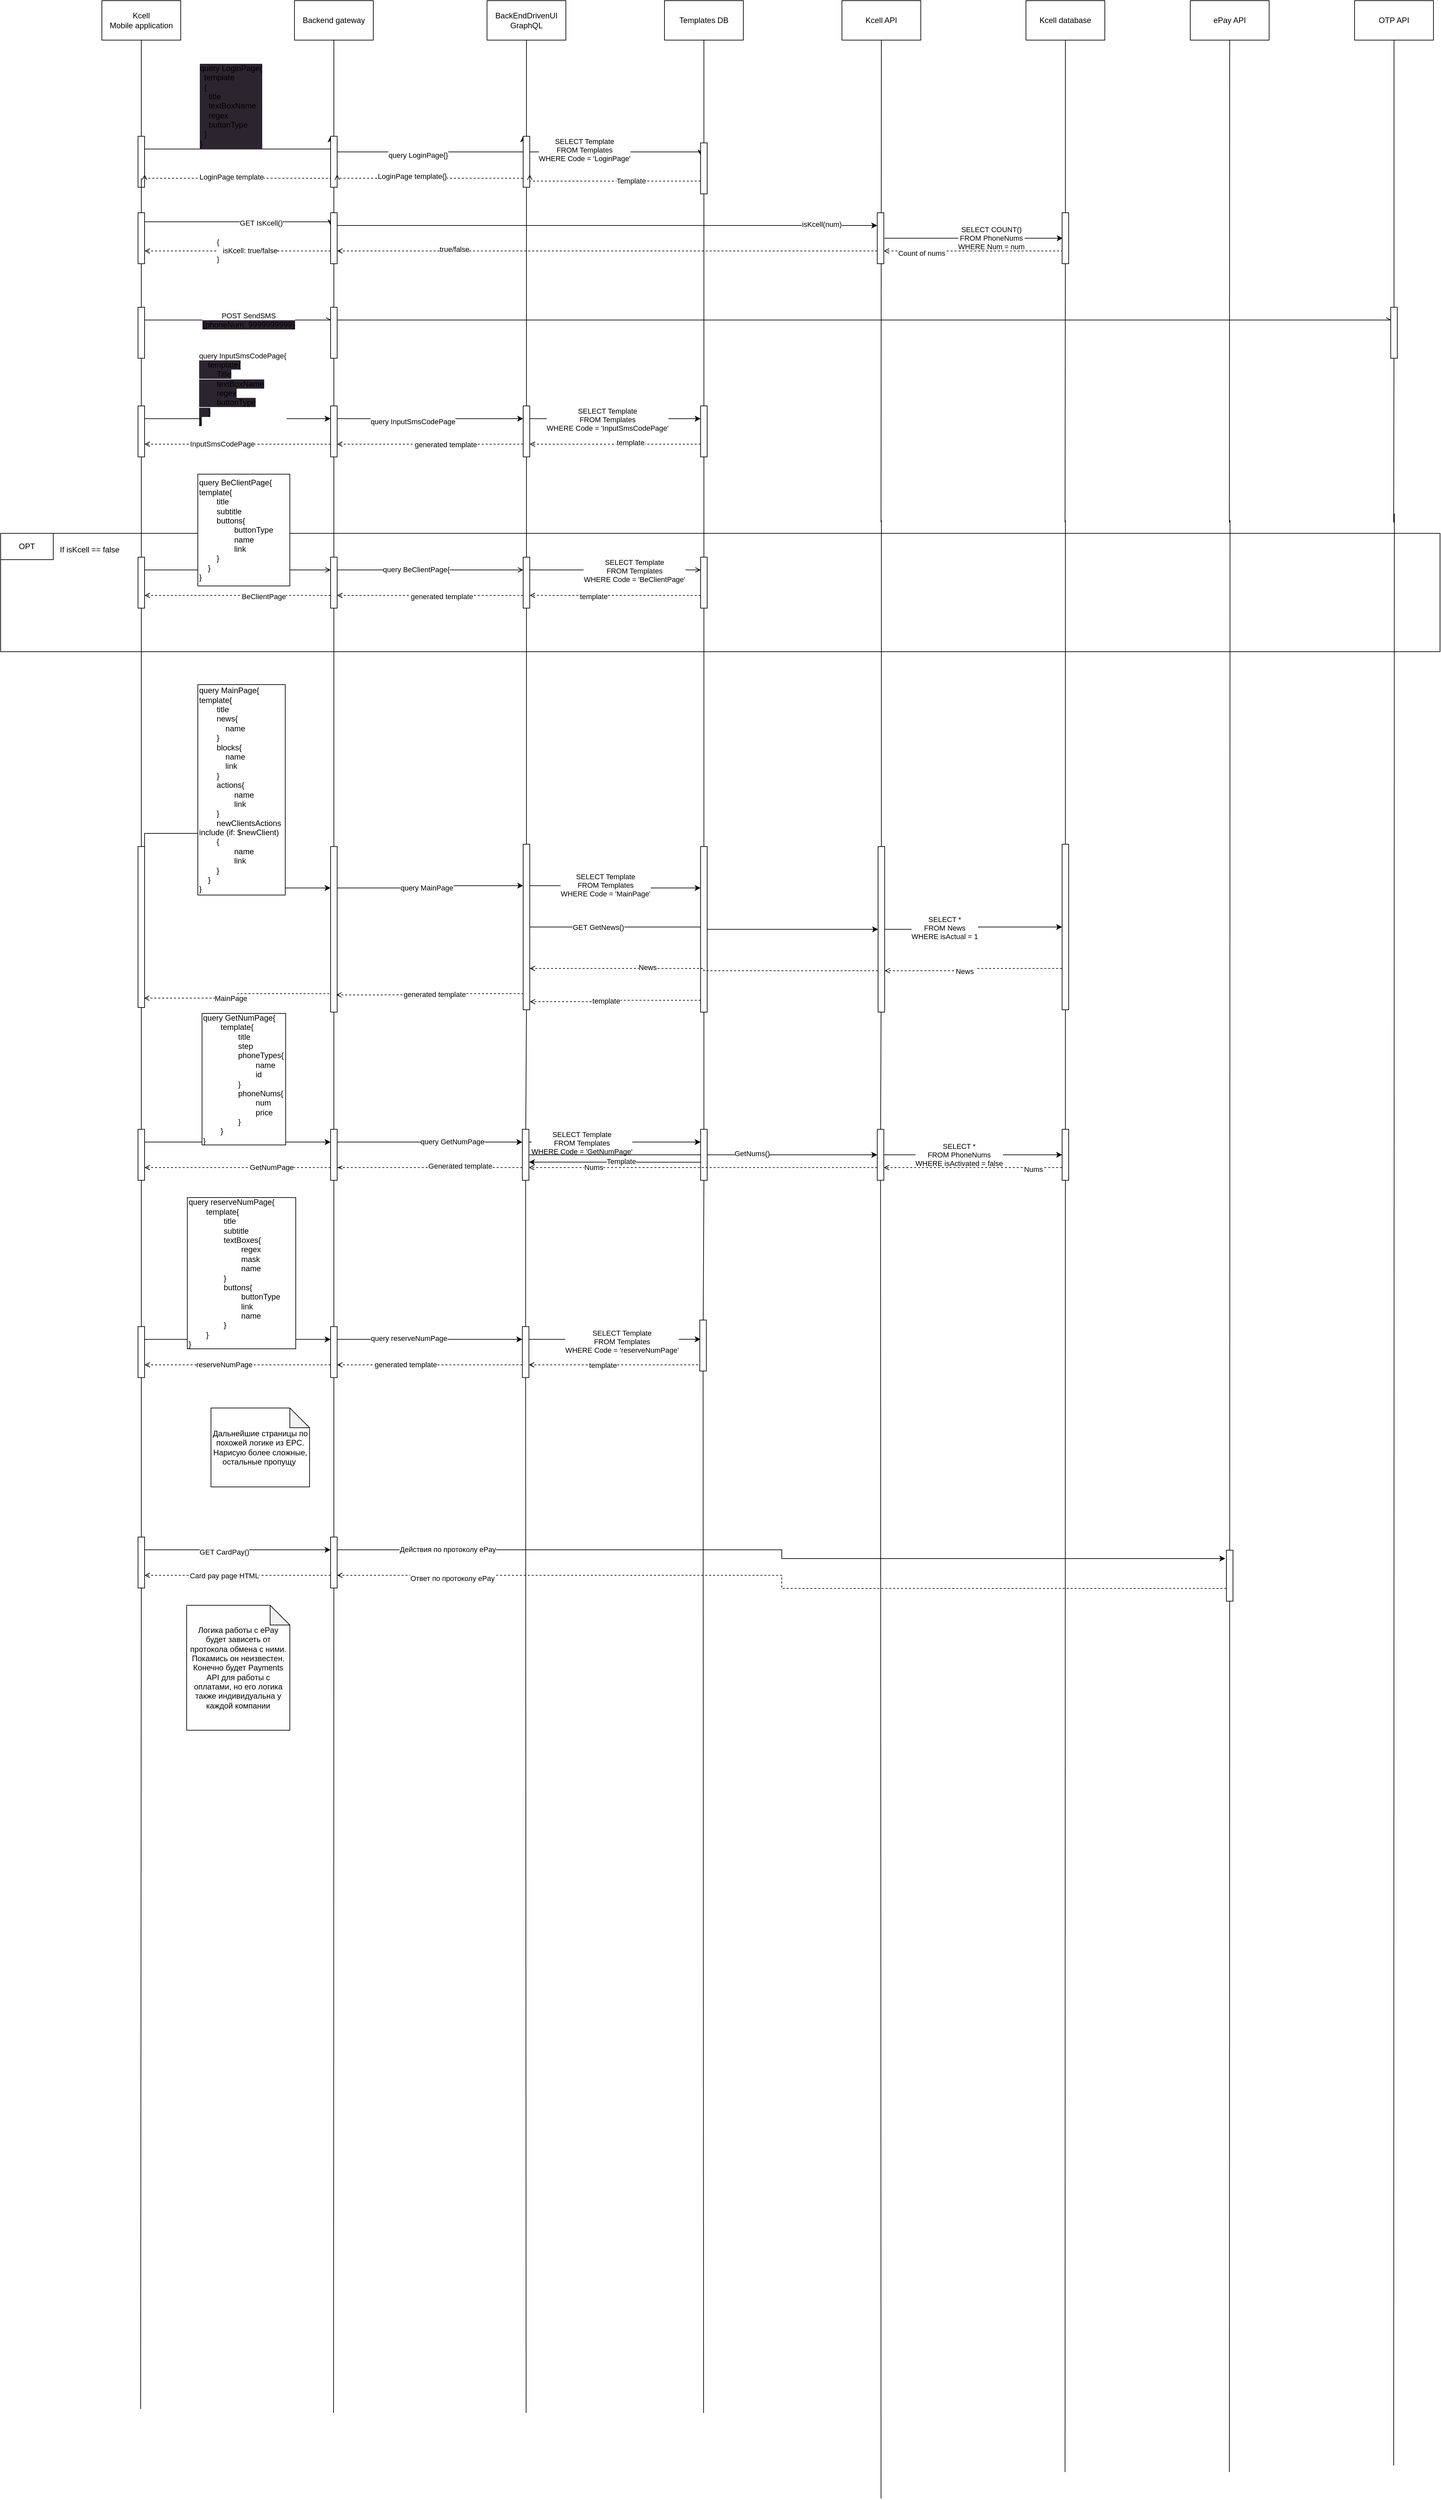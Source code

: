 <mxfile version="21.5.0" type="device">
  <diagram id="U8KHSw64wgVUqJ478EHA" name="Диаграмма последовательности">
    <mxGraphModel dx="1884" dy="1102" grid="1" gridSize="10" guides="1" tooltips="1" connect="1" arrows="1" fold="1" page="1" pageScale="1" pageWidth="827" pageHeight="1169" math="0" shadow="0">
      <root>
        <mxCell id="0" />
        <mxCell id="1" parent="0" />
        <mxCell id="0Q8EL2oa_LdS5SPdxLZL-1" value="" style="verticalLabelPosition=bottom;verticalAlign=top;html=1;shape=mxgraph.basic.rect;fillColor2=none;strokeWidth=1;size=20;indent=5;" parent="1" vertex="1">
          <mxGeometry x="260" y="850" width="2190" height="180" as="geometry" />
        </mxCell>
        <mxCell id="HdRv77wA7qdZqhIqcToJ-5" value="Kcell&lt;br&gt;Mobile application" style="rounded=0;whiteSpace=wrap;html=1;" parent="1" vertex="1">
          <mxGeometry x="414" y="40" width="120" height="60" as="geometry" />
        </mxCell>
        <mxCell id="HdRv77wA7qdZqhIqcToJ-6" value="Backend gateway" style="rounded=0;whiteSpace=wrap;html=1;" parent="1" vertex="1">
          <mxGeometry x="707" y="40" width="120" height="60" as="geometry" />
        </mxCell>
        <mxCell id="HdRv77wA7qdZqhIqcToJ-7" value="BackEndDrivenUI&lt;br&gt;GraphQL" style="rounded=0;whiteSpace=wrap;html=1;" parent="1" vertex="1">
          <mxGeometry x="1000" y="40" width="120" height="60" as="geometry" />
        </mxCell>
        <mxCell id="HdRv77wA7qdZqhIqcToJ-10" value="" style="endArrow=none;html=1;rounded=0;" parent="1" source="2zgZUjrCTBGjKQpjcYMa-1" edge="1">
          <mxGeometry width="50" height="50" relative="1" as="geometry">
            <mxPoint x="473.97" y="100" as="sourcePoint" />
            <mxPoint x="473" y="3702.0" as="targetPoint" />
          </mxGeometry>
        </mxCell>
        <mxCell id="MLT88rsbvMwzLe16-So1-1" value="Templates DB" style="rounded=0;whiteSpace=wrap;html=1;" parent="1" vertex="1">
          <mxGeometry x="1270" y="40" width="120" height="60" as="geometry" />
        </mxCell>
        <mxCell id="MLT88rsbvMwzLe16-So1-9" value="" style="endArrow=none;html=1;rounded=0;" parent="1" source="HdRv77wA7qdZqhIqcToJ-5" target="MLT88rsbvMwzLe16-So1-8" edge="1">
          <mxGeometry width="50" height="50" relative="1" as="geometry">
            <mxPoint x="474" y="100" as="sourcePoint" />
            <mxPoint x="473.47" y="833.2" as="targetPoint" />
          </mxGeometry>
        </mxCell>
        <mxCell id="c-VK_yP6gRUOcLGaGjek-4" style="edgeStyle=orthogonalEdgeStyle;rounded=0;orthogonalLoop=1;jettySize=auto;html=1;exitX=0.25;exitY=0;exitDx=0;exitDy=0;entryX=0;entryY=1;entryDx=0;entryDy=0;" parent="1" source="MLT88rsbvMwzLe16-So1-8" target="ncIyW5S0qT3HdJGi_dYH-1" edge="1">
          <mxGeometry relative="1" as="geometry">
            <Array as="points">
              <mxPoint x="762" y="266" />
            </Array>
          </mxGeometry>
        </mxCell>
        <mxCell id="eVykSbjjVWKCwi29dOBu-1" value="&lt;div style=&quot;font-size: 12px; text-align: left; background-color: rgb(42, 37, 47);&quot;&gt;&lt;div style=&quot;&quot;&gt;query LoginPage{&lt;/div&gt;&lt;div style=&quot;&quot;&gt;&amp;nbsp; template&lt;/div&gt;&lt;div style=&quot;&quot;&gt;&amp;nbsp; {&lt;/div&gt;&lt;div style=&quot;&quot;&gt;&amp;nbsp; &amp;nbsp; title&lt;/div&gt;&lt;div style=&quot;&quot;&gt;&amp;nbsp; &amp;nbsp; textBoxName&lt;/div&gt;&lt;div style=&quot;&quot;&gt;&amp;nbsp; &amp;nbsp; regex&lt;/div&gt;&lt;div style=&quot;&quot;&gt;&amp;nbsp; &amp;nbsp; buttonType&lt;/div&gt;&lt;div style=&quot;&quot;&gt;&amp;nbsp; }&lt;/div&gt;&lt;div style=&quot;&quot;&gt;}&lt;/div&gt;&lt;/div&gt;" style="edgeLabel;html=1;align=center;verticalAlign=middle;resizable=0;points=[];" parent="c-VK_yP6gRUOcLGaGjek-4" vertex="1" connectable="0">
          <mxGeometry x="-0.158" y="3" relative="1" as="geometry">
            <mxPoint x="3" y="-63" as="offset" />
          </mxGeometry>
        </mxCell>
        <mxCell id="MLT88rsbvMwzLe16-So1-8" value="" style="rounded=0;whiteSpace=wrap;html=1;rotation=90;" parent="1" vertex="1">
          <mxGeometry x="435.25" y="280" width="77.5" height="10" as="geometry" />
        </mxCell>
        <mxCell id="c-VK_yP6gRUOcLGaGjek-5" value="" style="endArrow=none;html=1;rounded=0;" parent="1" target="ncIyW5S0qT3HdJGi_dYH-1" edge="1">
          <mxGeometry width="50" height="50" relative="1" as="geometry">
            <mxPoint x="767" y="100" as="sourcePoint" />
            <mxPoint x="766.47" y="833.2" as="targetPoint" />
          </mxGeometry>
        </mxCell>
        <mxCell id="eVykSbjjVWKCwi29dOBu-9" style="edgeStyle=orthogonalEdgeStyle;rounded=0;orthogonalLoop=1;jettySize=auto;html=1;exitX=1;exitY=1;exitDx=0;exitDy=0;entryX=0.75;entryY=0;entryDx=0;entryDy=0;dashed=1;endArrow=open;endFill=0;" parent="1" source="ncIyW5S0qT3HdJGi_dYH-1" target="MLT88rsbvMwzLe16-So1-8" edge="1">
          <mxGeometry relative="1" as="geometry">
            <mxPoint x="479" y="376.25" as="targetPoint" />
            <Array as="points">
              <mxPoint x="762" y="310" />
              <mxPoint x="479" y="310" />
            </Array>
          </mxGeometry>
        </mxCell>
        <mxCell id="eVykSbjjVWKCwi29dOBu-11" value="LoginPage template" style="edgeLabel;html=1;align=center;verticalAlign=middle;resizable=0;points=[];" parent="eVykSbjjVWKCwi29dOBu-9" vertex="1" connectable="0">
          <mxGeometry x="0.095" y="-2" relative="1" as="geometry">
            <mxPoint as="offset" />
          </mxGeometry>
        </mxCell>
        <mxCell id="eVykSbjjVWKCwi29dOBu-14" style="edgeStyle=orthogonalEdgeStyle;rounded=0;orthogonalLoop=1;jettySize=auto;html=1;exitX=0.25;exitY=0;exitDx=0;exitDy=0;entryX=0;entryY=1;entryDx=0;entryDy=0;" parent="1" source="ncIyW5S0qT3HdJGi_dYH-1" target="eVykSbjjVWKCwi29dOBu-12" edge="1">
          <mxGeometry relative="1" as="geometry">
            <Array as="points">
              <mxPoint x="772" y="270" />
              <mxPoint x="1055" y="270" />
            </Array>
          </mxGeometry>
        </mxCell>
        <mxCell id="eVykSbjjVWKCwi29dOBu-17" value="query LoginPage{}" style="edgeLabel;html=1;align=center;verticalAlign=middle;resizable=0;points=[];" parent="eVykSbjjVWKCwi29dOBu-14" vertex="1" connectable="0">
          <mxGeometry x="-0.182" y="-5" relative="1" as="geometry">
            <mxPoint as="offset" />
          </mxGeometry>
        </mxCell>
        <mxCell id="ncIyW5S0qT3HdJGi_dYH-1" value="" style="rounded=0;whiteSpace=wrap;html=1;rotation=90;" parent="1" vertex="1">
          <mxGeometry x="728.25" y="280" width="77.5" height="10" as="geometry" />
        </mxCell>
        <mxCell id="eVykSbjjVWKCwi29dOBu-2" value="Kcell database" style="rounded=0;whiteSpace=wrap;html=1;" parent="1" vertex="1">
          <mxGeometry x="1820" y="40" width="120" height="60" as="geometry" />
        </mxCell>
        <mxCell id="eVykSbjjVWKCwi29dOBu-3" value="" style="endArrow=none;html=1;rounded=0;" parent="1" source="xfPkyyU2pRM0oxTA5daV-13" edge="1">
          <mxGeometry width="50" height="50" relative="1" as="geometry">
            <mxPoint x="1880" y="100" as="sourcePoint" />
            <mxPoint x="1879.5" y="833.2" as="targetPoint" />
          </mxGeometry>
        </mxCell>
        <mxCell id="eVykSbjjVWKCwi29dOBu-8" value="" style="endArrow=none;html=1;rounded=0;" parent="1" source="MLT88rsbvMwzLe16-So1-8" edge="1">
          <mxGeometry width="50" height="50" relative="1" as="geometry">
            <mxPoint x="474" y="324" as="sourcePoint" />
            <mxPoint x="474" y="470" as="targetPoint" />
          </mxGeometry>
        </mxCell>
        <mxCell id="eVykSbjjVWKCwi29dOBu-13" value="" style="endArrow=none;html=1;rounded=0;" parent="1" target="eVykSbjjVWKCwi29dOBu-12" edge="1">
          <mxGeometry width="50" height="50" relative="1" as="geometry">
            <mxPoint x="1060" y="100" as="sourcePoint" />
            <mxPoint x="1059.5" y="833.2" as="targetPoint" />
          </mxGeometry>
        </mxCell>
        <mxCell id="eVykSbjjVWKCwi29dOBu-16" style="edgeStyle=orthogonalEdgeStyle;rounded=0;orthogonalLoop=1;jettySize=auto;html=1;entryX=0.75;entryY=0;entryDx=0;entryDy=0;exitX=0.75;exitY=1;exitDx=0;exitDy=0;dashed=1;endArrow=open;endFill=0;" parent="1" source="eVykSbjjVWKCwi29dOBu-12" target="ncIyW5S0qT3HdJGi_dYH-1" edge="1">
          <mxGeometry relative="1" as="geometry">
            <Array as="points">
              <mxPoint x="1055" y="310" />
              <mxPoint x="772" y="310" />
            </Array>
          </mxGeometry>
        </mxCell>
        <mxCell id="tqHlA3vsyoR9HPW7oTMo-1" value="LoginPage template{}" style="edgeLabel;html=1;align=center;verticalAlign=middle;resizable=0;points=[];" parent="eVykSbjjVWKCwi29dOBu-16" vertex="1" connectable="0">
          <mxGeometry x="0.19" y="-3" relative="1" as="geometry">
            <mxPoint as="offset" />
          </mxGeometry>
        </mxCell>
        <mxCell id="M27Vz-9sWTb3EtdfWsFn-2" value="" style="edgeStyle=orthogonalEdgeStyle;rounded=0;orthogonalLoop=1;jettySize=auto;html=1;entryX=0.25;entryY=1;entryDx=0;entryDy=0;" parent="1" source="eVykSbjjVWKCwi29dOBu-12" target="M27Vz-9sWTb3EtdfWsFn-1" edge="1">
          <mxGeometry relative="1" as="geometry">
            <mxPoint x="1230" y="150" as="targetPoint" />
            <Array as="points">
              <mxPoint x="1060" y="270" />
              <mxPoint x="1325" y="270" />
            </Array>
          </mxGeometry>
        </mxCell>
        <mxCell id="M27Vz-9sWTb3EtdfWsFn-4" value="SELECT Template&lt;br&gt;FROM Templates&lt;br&gt;WHERE Code = &#39;LoginPage&#39;" style="edgeLabel;html=1;align=center;verticalAlign=middle;resizable=0;points=[];" parent="M27Vz-9sWTb3EtdfWsFn-2" vertex="1" connectable="0">
          <mxGeometry x="-0.235" y="3" relative="1" as="geometry">
            <mxPoint x="-1" as="offset" />
          </mxGeometry>
        </mxCell>
        <mxCell id="eVykSbjjVWKCwi29dOBu-12" value="" style="rounded=0;whiteSpace=wrap;html=1;rotation=90;" parent="1" vertex="1">
          <mxGeometry x="1021.25" y="280" width="77.5" height="10" as="geometry" />
        </mxCell>
        <mxCell id="eVykSbjjVWKCwi29dOBu-19" value="ePay API" style="rounded=0;whiteSpace=wrap;html=1;" parent="1" vertex="1">
          <mxGeometry x="2070" y="40" width="120" height="60" as="geometry" />
        </mxCell>
        <mxCell id="eVykSbjjVWKCwi29dOBu-20" value="" style="endArrow=none;html=1;rounded=0;" parent="1" edge="1">
          <mxGeometry width="50" height="50" relative="1" as="geometry">
            <mxPoint x="2130" y="100" as="sourcePoint" />
            <mxPoint x="2129.5" y="833.2" as="targetPoint" />
          </mxGeometry>
        </mxCell>
        <mxCell id="tqHlA3vsyoR9HPW7oTMo-3" value="OTP API" style="rounded=0;whiteSpace=wrap;html=1;" parent="1" vertex="1">
          <mxGeometry x="2320" y="40" width="120" height="60" as="geometry" />
        </mxCell>
        <mxCell id="tqHlA3vsyoR9HPW7oTMo-4" value="" style="endArrow=none;html=1;rounded=0;" parent="1" source="wVzLbRUeJzLr7C2CGDGh-6" edge="1">
          <mxGeometry width="50" height="50" relative="1" as="geometry">
            <mxPoint x="2380" y="100" as="sourcePoint" />
            <mxPoint x="2379.5" y="833.2" as="targetPoint" />
          </mxGeometry>
        </mxCell>
        <mxCell id="tqHlA3vsyoR9HPW7oTMo-9" value="Kcell API" style="rounded=0;whiteSpace=wrap;html=1;" parent="1" vertex="1">
          <mxGeometry x="1540" y="40" width="120" height="60" as="geometry" />
        </mxCell>
        <mxCell id="tqHlA3vsyoR9HPW7oTMo-10" value="" style="endArrow=none;html=1;rounded=0;" parent="1" edge="1">
          <mxGeometry width="50" height="50" relative="1" as="geometry">
            <mxPoint x="1600" y="100" as="sourcePoint" />
            <mxPoint x="1599.5" y="833.2" as="targetPoint" />
          </mxGeometry>
        </mxCell>
        <mxCell id="M27Vz-9sWTb3EtdfWsFn-3" value="" style="endArrow=none;html=1;rounded=0;" parent="1" target="M27Vz-9sWTb3EtdfWsFn-1" edge="1">
          <mxGeometry width="50" height="50" relative="1" as="geometry">
            <mxPoint x="1330" y="100" as="sourcePoint" />
            <mxPoint x="1329.5" y="833.2" as="targetPoint" />
          </mxGeometry>
        </mxCell>
        <mxCell id="M27Vz-9sWTb3EtdfWsFn-6" style="edgeStyle=orthogonalEdgeStyle;rounded=0;orthogonalLoop=1;jettySize=auto;html=1;exitX=0.75;exitY=1;exitDx=0;exitDy=0;entryX=0.75;entryY=0;entryDx=0;entryDy=0;dashed=1;endArrow=open;endFill=0;" parent="1" source="M27Vz-9sWTb3EtdfWsFn-1" target="eVykSbjjVWKCwi29dOBu-12" edge="1">
          <mxGeometry relative="1" as="geometry">
            <Array as="points">
              <mxPoint x="1065" y="314" />
            </Array>
          </mxGeometry>
        </mxCell>
        <mxCell id="M27Vz-9sWTb3EtdfWsFn-7" value="Template" style="edgeLabel;html=1;align=center;verticalAlign=middle;resizable=0;points=[];" parent="M27Vz-9sWTb3EtdfWsFn-6" vertex="1" connectable="0">
          <mxGeometry x="-0.211" y="-1" relative="1" as="geometry">
            <mxPoint as="offset" />
          </mxGeometry>
        </mxCell>
        <mxCell id="M27Vz-9sWTb3EtdfWsFn-1" value="" style="rounded=0;whiteSpace=wrap;html=1;rotation=90;" parent="1" vertex="1">
          <mxGeometry x="1291.25" y="290" width="77.5" height="10" as="geometry" />
        </mxCell>
        <mxCell id="xfPkyyU2pRM0oxTA5daV-3" value="" style="endArrow=none;html=1;rounded=0;" parent="1" target="xfPkyyU2pRM0oxTA5daV-1" edge="1">
          <mxGeometry width="50" height="50" relative="1" as="geometry">
            <mxPoint x="474" y="310" as="sourcePoint" />
            <mxPoint x="473.47" y="689.45" as="targetPoint" />
          </mxGeometry>
        </mxCell>
        <mxCell id="xfPkyyU2pRM0oxTA5daV-6" value="" style="edgeStyle=orthogonalEdgeStyle;rounded=0;orthogonalLoop=1;jettySize=auto;html=1;entryX=0.25;entryY=1;entryDx=0;entryDy=0;" parent="1" source="xfPkyyU2pRM0oxTA5daV-1" target="xfPkyyU2pRM0oxTA5daV-5" edge="1">
          <mxGeometry relative="1" as="geometry">
            <Array as="points">
              <mxPoint x="474" y="376.25" />
              <mxPoint x="762" y="376.25" />
            </Array>
          </mxGeometry>
        </mxCell>
        <mxCell id="xfPkyyU2pRM0oxTA5daV-9" value="GET IsKcell()" style="edgeLabel;html=1;align=center;verticalAlign=middle;resizable=0;points=[];" parent="xfPkyyU2pRM0oxTA5daV-6" vertex="1" connectable="0">
          <mxGeometry x="0.266" y="-1" relative="1" as="geometry">
            <mxPoint x="1" as="offset" />
          </mxGeometry>
        </mxCell>
        <mxCell id="xfPkyyU2pRM0oxTA5daV-1" value="" style="rounded=0;whiteSpace=wrap;html=1;rotation=90;" parent="1" vertex="1">
          <mxGeometry x="435.25" y="396.25" width="77.5" height="10" as="geometry" />
        </mxCell>
        <mxCell id="xfPkyyU2pRM0oxTA5daV-7" value="" style="endArrow=none;html=1;rounded=0;" parent="1" source="ncIyW5S0qT3HdJGi_dYH-1" target="xfPkyyU2pRM0oxTA5daV-5" edge="1">
          <mxGeometry width="50" height="50" relative="1" as="geometry">
            <mxPoint x="767" y="364" as="sourcePoint" />
            <mxPoint x="766.47" y="833.2" as="targetPoint" />
          </mxGeometry>
        </mxCell>
        <mxCell id="xfPkyyU2pRM0oxTA5daV-11" value="" style="edgeStyle=orthogonalEdgeStyle;rounded=0;orthogonalLoop=1;jettySize=auto;html=1;entryX=0.25;entryY=1;entryDx=0;entryDy=0;" parent="1" source="xfPkyyU2pRM0oxTA5daV-5" target="xfPkyyU2pRM0oxTA5daV-10" edge="1">
          <mxGeometry relative="1" as="geometry">
            <Array as="points">
              <mxPoint x="767" y="382.25" />
            </Array>
          </mxGeometry>
        </mxCell>
        <mxCell id="xfPkyyU2pRM0oxTA5daV-12" value="isKcell(num)" style="edgeLabel;html=1;align=center;verticalAlign=middle;resizable=0;points=[];" parent="xfPkyyU2pRM0oxTA5daV-11" vertex="1" connectable="0">
          <mxGeometry x="0.801" y="2" relative="1" as="geometry">
            <mxPoint x="-1" as="offset" />
          </mxGeometry>
        </mxCell>
        <mxCell id="xG2XS46Kc1WylrmBBxh1-4" style="edgeStyle=orthogonalEdgeStyle;rounded=0;orthogonalLoop=1;jettySize=auto;html=1;exitX=0.75;exitY=1;exitDx=0;exitDy=0;entryX=0.75;entryY=0;entryDx=0;entryDy=0;dashed=1;endArrow=open;endFill=0;" parent="1" source="xfPkyyU2pRM0oxTA5daV-5" target="xfPkyyU2pRM0oxTA5daV-1" edge="1">
          <mxGeometry relative="1" as="geometry" />
        </mxCell>
        <mxCell id="xG2XS46Kc1WylrmBBxh1-5" value="{&lt;br&gt;&lt;div style=&quot;&quot;&gt;&amp;nbsp; &amp;nbsp;isKcell: true/false&lt;/div&gt;}" style="edgeLabel;html=1;align=left;verticalAlign=middle;resizable=0;points=[];" parent="xG2XS46Kc1WylrmBBxh1-4" vertex="1" connectable="0">
          <mxGeometry x="0.241" y="-1" relative="1" as="geometry">
            <mxPoint as="offset" />
          </mxGeometry>
        </mxCell>
        <mxCell id="xfPkyyU2pRM0oxTA5daV-5" value="" style="rounded=0;whiteSpace=wrap;html=1;rotation=90;" parent="1" vertex="1">
          <mxGeometry x="728.25" y="396.25" width="77.5" height="10" as="geometry" />
        </mxCell>
        <mxCell id="xfPkyyU2pRM0oxTA5daV-14" value="" style="edgeStyle=orthogonalEdgeStyle;rounded=0;orthogonalLoop=1;jettySize=auto;html=1;" parent="1" edge="1">
          <mxGeometry relative="1" as="geometry">
            <mxPoint x="1604.75" y="401.25" as="sourcePoint" />
            <mxPoint x="1876" y="401.25" as="targetPoint" />
          </mxGeometry>
        </mxCell>
        <mxCell id="xfPkyyU2pRM0oxTA5daV-16" value="SELECT COUNT()&lt;br&gt;FROM PhoneNums&lt;br&gt;WHERE Num = num" style="edgeLabel;html=1;align=center;verticalAlign=middle;resizable=0;points=[];" parent="xfPkyyU2pRM0oxTA5daV-14" vertex="1" connectable="0">
          <mxGeometry x="0.189" y="1" relative="1" as="geometry">
            <mxPoint as="offset" />
          </mxGeometry>
        </mxCell>
        <mxCell id="xG2XS46Kc1WylrmBBxh1-3" style="edgeStyle=orthogonalEdgeStyle;rounded=0;orthogonalLoop=1;jettySize=auto;html=1;exitX=0.75;exitY=1;exitDx=0;exitDy=0;entryX=0.75;entryY=0;entryDx=0;entryDy=0;dashed=1;endArrow=open;endFill=0;" parent="1" source="xfPkyyU2pRM0oxTA5daV-10" target="xfPkyyU2pRM0oxTA5daV-5" edge="1">
          <mxGeometry relative="1" as="geometry" />
        </mxCell>
        <mxCell id="dW-8UNmhkqapF0N6eOE7-1" value="true/false" style="edgeLabel;html=1;align=center;verticalAlign=middle;resizable=0;points=[];" parent="xG2XS46Kc1WylrmBBxh1-3" vertex="1" connectable="0">
          <mxGeometry x="0.569" y="-3" relative="1" as="geometry">
            <mxPoint as="offset" />
          </mxGeometry>
        </mxCell>
        <mxCell id="xfPkyyU2pRM0oxTA5daV-10" value="" style="rounded=0;whiteSpace=wrap;html=1;rotation=90;" parent="1" vertex="1">
          <mxGeometry x="1560" y="396.25" width="77.5" height="10" as="geometry" />
        </mxCell>
        <mxCell id="xfPkyyU2pRM0oxTA5daV-15" value="" style="endArrow=none;html=1;rounded=0;" parent="1" target="xfPkyyU2pRM0oxTA5daV-13" edge="1">
          <mxGeometry width="50" height="50" relative="1" as="geometry">
            <mxPoint x="1880" y="100" as="sourcePoint" />
            <mxPoint x="1879.5" y="833.2" as="targetPoint" />
          </mxGeometry>
        </mxCell>
        <mxCell id="xG2XS46Kc1WylrmBBxh1-1" style="edgeStyle=orthogonalEdgeStyle;rounded=0;orthogonalLoop=1;jettySize=auto;html=1;exitX=1;exitY=1;exitDx=0;exitDy=0;entryX=0.75;entryY=0;entryDx=0;entryDy=0;dashed=1;endArrow=open;endFill=0;" parent="1" source="xfPkyyU2pRM0oxTA5daV-13" target="xfPkyyU2pRM0oxTA5daV-10" edge="1">
          <mxGeometry relative="1" as="geometry">
            <Array as="points">
              <mxPoint x="1875" y="420.25" />
            </Array>
          </mxGeometry>
        </mxCell>
        <mxCell id="xG2XS46Kc1WylrmBBxh1-2" value="Count of nums" style="edgeLabel;html=1;align=center;verticalAlign=middle;resizable=0;points=[];" parent="xG2XS46Kc1WylrmBBxh1-1" vertex="1" connectable="0">
          <mxGeometry x="0.74" y="3" relative="1" as="geometry">
            <mxPoint x="19" as="offset" />
          </mxGeometry>
        </mxCell>
        <mxCell id="xfPkyyU2pRM0oxTA5daV-13" value="" style="rounded=0;whiteSpace=wrap;html=1;rotation=90;" parent="1" vertex="1">
          <mxGeometry x="1841.25" y="396.25" width="77.5" height="10" as="geometry" />
        </mxCell>
        <mxCell id="jqkDZ13_t0y8BhaWl-Ds-2" value="" style="endArrow=none;html=1;rounded=0;" parent="1" source="xfPkyyU2pRM0oxTA5daV-1" target="jqkDZ13_t0y8BhaWl-Ds-1" edge="1">
          <mxGeometry width="50" height="50" relative="1" as="geometry">
            <mxPoint x="474" y="440" as="sourcePoint" />
            <mxPoint x="473.47" y="833.2" as="targetPoint" />
          </mxGeometry>
        </mxCell>
        <mxCell id="wVzLbRUeJzLr7C2CGDGh-2" value="" style="edgeStyle=orthogonalEdgeStyle;rounded=0;orthogonalLoop=1;jettySize=auto;html=1;endArrow=openAsync;endFill=0;entryX=0.25;entryY=1;entryDx=0;entryDy=0;" parent="1" source="jqkDZ13_t0y8BhaWl-Ds-1" target="wVzLbRUeJzLr7C2CGDGh-1" edge="1">
          <mxGeometry relative="1" as="geometry">
            <mxPoint x="680" y="450" as="targetPoint" />
            <Array as="points">
              <mxPoint x="474" y="526" />
            </Array>
          </mxGeometry>
        </mxCell>
        <mxCell id="56fCZL0P1GMezv4yOSdn-1" value="POST SendSMS&lt;br style=&quot;font-size: 12px; background-color: rgb(42, 37, 47);&quot;&gt;&lt;span style=&quot;font-size: 12px; background-color: rgb(42, 37, 47);&quot;&gt;{phoneNum: 9999999999}&lt;/span&gt;" style="edgeLabel;html=1;align=center;verticalAlign=middle;resizable=0;points=[];" parent="wVzLbRUeJzLr7C2CGDGh-2" vertex="1" connectable="0">
          <mxGeometry x="0.189" relative="1" as="geometry">
            <mxPoint as="offset" />
          </mxGeometry>
        </mxCell>
        <mxCell id="jqkDZ13_t0y8BhaWl-Ds-1" value="" style="rounded=0;whiteSpace=wrap;html=1;rotation=90;" parent="1" vertex="1">
          <mxGeometry x="435.25" y="540" width="77.5" height="10" as="geometry" />
        </mxCell>
        <mxCell id="wVzLbRUeJzLr7C2CGDGh-3" value="" style="endArrow=none;html=1;rounded=0;" parent="1" source="xfPkyyU2pRM0oxTA5daV-5" target="wVzLbRUeJzLr7C2CGDGh-1" edge="1">
          <mxGeometry width="50" height="50" relative="1" as="geometry">
            <mxPoint x="767" y="440" as="sourcePoint" />
            <mxPoint x="766.47" y="833.2" as="targetPoint" />
          </mxGeometry>
        </mxCell>
        <mxCell id="56fCZL0P1GMezv4yOSdn-2" style="edgeStyle=orthogonalEdgeStyle;rounded=0;orthogonalLoop=1;jettySize=auto;html=1;exitX=0.25;exitY=0;exitDx=0;exitDy=0;entryX=0.25;entryY=1;entryDx=0;entryDy=0;endArrow=openAsync;endFill=0;" parent="1" source="wVzLbRUeJzLr7C2CGDGh-1" target="wVzLbRUeJzLr7C2CGDGh-6" edge="1">
          <mxGeometry relative="1" as="geometry" />
        </mxCell>
        <mxCell id="wVzLbRUeJzLr7C2CGDGh-1" value="" style="rounded=0;whiteSpace=wrap;html=1;rotation=90;" parent="1" vertex="1">
          <mxGeometry x="728.25" y="540" width="77.5" height="10" as="geometry" />
        </mxCell>
        <mxCell id="wVzLbRUeJzLr7C2CGDGh-8" value="" style="endArrow=none;html=1;rounded=0;" parent="1" target="wVzLbRUeJzLr7C2CGDGh-6" edge="1">
          <mxGeometry width="50" height="50" relative="1" as="geometry">
            <mxPoint x="2380" y="100" as="sourcePoint" />
            <mxPoint x="2379.5" y="833.2" as="targetPoint" />
          </mxGeometry>
        </mxCell>
        <mxCell id="wVzLbRUeJzLr7C2CGDGh-6" value="" style="rounded=0;whiteSpace=wrap;html=1;rotation=90;" parent="1" vertex="1">
          <mxGeometry x="2341.25" y="540" width="77.5" height="10" as="geometry" />
        </mxCell>
        <mxCell id="i-dUD7e3V1MtrdVlL64N-3" value="" style="endArrow=none;html=1;rounded=0;" parent="1" source="jqkDZ13_t0y8BhaWl-Ds-1" target="i-dUD7e3V1MtrdVlL64N-1" edge="1">
          <mxGeometry width="50" height="50" relative="1" as="geometry">
            <mxPoint x="474" y="584" as="sourcePoint" />
            <mxPoint x="473.47" y="833.2" as="targetPoint" />
          </mxGeometry>
        </mxCell>
        <mxCell id="i-dUD7e3V1MtrdVlL64N-10" style="edgeStyle=orthogonalEdgeStyle;rounded=0;orthogonalLoop=1;jettySize=auto;html=1;exitX=0.25;exitY=0;exitDx=0;exitDy=0;entryX=0.25;entryY=1;entryDx=0;entryDy=0;" parent="1" source="i-dUD7e3V1MtrdVlL64N-1" target="i-dUD7e3V1MtrdVlL64N-4" edge="1">
          <mxGeometry relative="1" as="geometry" />
        </mxCell>
        <mxCell id="Z5t_CUmnvLcEZ3ySFzbU-1" value="query InputSmsCodePage{&lt;br style=&quot;font-size: 12px; background-color: rgb(42, 37, 47);&quot;&gt;&lt;span style=&quot;font-size: 12px; background-color: rgb(42, 37, 47);&quot;&gt;&lt;span style=&quot;white-space: pre;&quot;&gt;&amp;nbsp;&amp;nbsp;&amp;nbsp;&amp;nbsp;&lt;/span&gt;&lt;/span&gt;&lt;span style=&quot;font-size: 12px; background-color: rgb(42, 37, 47);&quot;&gt;template{&lt;/span&gt;&lt;br style=&quot;font-size: 12px; background-color: rgb(42, 37, 47);&quot;&gt;&lt;span style=&quot;font-size: 12px; background-color: rgb(42, 37, 47);&quot;&gt;&lt;span style=&quot;white-space: pre;&quot;&gt;&amp;nbsp;&amp;nbsp;&amp;nbsp;&amp;nbsp;&lt;/span&gt;&lt;span style=&quot;&quot;&gt;&lt;span style=&quot;white-space: pre;&quot;&gt;&amp;nbsp;&amp;nbsp;&amp;nbsp;&amp;nbsp;&lt;/span&gt;&lt;/span&gt;T&lt;/span&gt;&lt;span style=&quot;font-size: 12px; background-color: rgb(42, 37, 47);&quot;&gt;itle&lt;/span&gt;&lt;br style=&quot;font-size: 12px; background-color: rgb(42, 37, 47);&quot;&gt;&lt;span style=&quot;font-size: 12px; background-color: rgb(42, 37, 47);&quot;&gt;&lt;span style=&quot;white-space: pre;&quot;&gt;&amp;nbsp;&amp;nbsp;&amp;nbsp;&amp;nbsp;&lt;/span&gt;&lt;/span&gt;&lt;span style=&quot;font-size: 12px; background-color: rgb(42, 37, 47);&quot;&gt;&lt;span style=&quot;white-space: pre;&quot;&gt;&amp;nbsp;&amp;nbsp;&amp;nbsp;&amp;nbsp;&lt;/span&gt;&lt;/span&gt;&lt;span style=&quot;font-size: 12px; background-color: rgb(42, 37, 47);&quot;&gt;textBoxName&lt;/span&gt;&lt;br style=&quot;font-size: 12px; background-color: rgb(42, 37, 47);&quot;&gt;&lt;span style=&quot;font-size: 12px; background-color: rgb(42, 37, 47);&quot;&gt;&lt;span style=&quot;white-space: pre;&quot;&gt;&amp;nbsp;&amp;nbsp;&amp;nbsp;&amp;nbsp;&lt;/span&gt;&lt;/span&gt;&lt;span style=&quot;font-size: 12px; background-color: rgb(42, 37, 47);&quot;&gt;&lt;span style=&quot;white-space: pre;&quot;&gt;&amp;nbsp;&amp;nbsp;&amp;nbsp;&amp;nbsp;&lt;/span&gt;&lt;/span&gt;&lt;span style=&quot;font-size: 12px; background-color: rgb(42, 37, 47);&quot;&gt;regex&lt;/span&gt;&lt;br style=&quot;font-size: 12px; background-color: rgb(42, 37, 47);&quot;&gt;&lt;span style=&quot;font-size: 12px; background-color: rgb(42, 37, 47);&quot;&gt;&lt;span style=&quot;white-space: pre;&quot;&gt;&amp;nbsp;&amp;nbsp;&amp;nbsp;&amp;nbsp;&lt;/span&gt;&lt;/span&gt;&lt;span style=&quot;font-size: 12px; background-color: rgb(42, 37, 47);&quot;&gt;&lt;span style=&quot;white-space: pre;&quot;&gt;&amp;nbsp;&amp;nbsp;&amp;nbsp;&amp;nbsp;&lt;/span&gt;&lt;/span&gt;&lt;span style=&quot;font-size: 12px; background-color: rgb(42, 37, 47);&quot;&gt;buttonType&lt;/span&gt;&lt;br style=&quot;font-size: 12px; background-color: rgb(42, 37, 47);&quot;&gt;&lt;span style=&quot;font-size: 12px; background-color: rgb(42, 37, 47);&quot;&gt;&lt;span style=&quot;white-space: pre;&quot;&gt;&amp;nbsp;&amp;nbsp;&amp;nbsp;&amp;nbsp;&lt;/span&gt;&lt;/span&gt;&lt;span style=&quot;font-size: 12px; background-color: rgb(42, 37, 47);&quot;&gt;}&lt;/span&gt;&lt;br style=&quot;font-size: 12px; background-color: rgb(42, 37, 47);&quot;&gt;&lt;span style=&quot;font-size: 12px; background-color: rgb(42, 37, 47);&quot;&gt;}&lt;/span&gt;" style="edgeLabel;html=1;align=left;verticalAlign=middle;resizable=0;points=[];" parent="i-dUD7e3V1MtrdVlL64N-10" vertex="1" connectable="0">
          <mxGeometry x="-0.194" y="1" relative="1" as="geometry">
            <mxPoint x="-33" y="-45" as="offset" />
          </mxGeometry>
        </mxCell>
        <mxCell id="i-dUD7e3V1MtrdVlL64N-1" value="" style="rounded=0;whiteSpace=wrap;html=1;rotation=90;" parent="1" vertex="1">
          <mxGeometry x="435.25" y="690" width="77.5" height="10" as="geometry" />
        </mxCell>
        <mxCell id="i-dUD7e3V1MtrdVlL64N-5" value="" style="endArrow=none;html=1;rounded=0;" parent="1" source="wVzLbRUeJzLr7C2CGDGh-1" target="i-dUD7e3V1MtrdVlL64N-4" edge="1">
          <mxGeometry width="50" height="50" relative="1" as="geometry">
            <mxPoint x="767" y="584" as="sourcePoint" />
            <mxPoint x="766.47" y="833.2" as="targetPoint" />
          </mxGeometry>
        </mxCell>
        <mxCell id="i-dUD7e3V1MtrdVlL64N-11" style="edgeStyle=orthogonalEdgeStyle;rounded=0;orthogonalLoop=1;jettySize=auto;html=1;exitX=0.25;exitY=0;exitDx=0;exitDy=0;entryX=0.25;entryY=1;entryDx=0;entryDy=0;" parent="1" source="i-dUD7e3V1MtrdVlL64N-4" target="i-dUD7e3V1MtrdVlL64N-6" edge="1">
          <mxGeometry relative="1" as="geometry" />
        </mxCell>
        <mxCell id="Z5t_CUmnvLcEZ3ySFzbU-2" value="query InputSmsCodePage" style="edgeLabel;html=1;align=center;verticalAlign=middle;resizable=0;points=[];" parent="i-dUD7e3V1MtrdVlL64N-11" vertex="1" connectable="0">
          <mxGeometry x="-0.187" y="-4" relative="1" as="geometry">
            <mxPoint as="offset" />
          </mxGeometry>
        </mxCell>
        <mxCell id="i-dUD7e3V1MtrdVlL64N-13" style="edgeStyle=orthogonalEdgeStyle;rounded=0;orthogonalLoop=1;jettySize=auto;html=1;exitX=0.75;exitY=1;exitDx=0;exitDy=0;entryX=0.75;entryY=0;entryDx=0;entryDy=0;dashed=1;endArrow=open;endFill=0;" parent="1" source="i-dUD7e3V1MtrdVlL64N-4" target="i-dUD7e3V1MtrdVlL64N-1" edge="1">
          <mxGeometry relative="1" as="geometry" />
        </mxCell>
        <mxCell id="Z5t_CUmnvLcEZ3ySFzbU-7" value="InputSmsCodePage" style="edgeLabel;html=1;align=center;verticalAlign=middle;resizable=0;points=[];" parent="i-dUD7e3V1MtrdVlL64N-13" vertex="1" connectable="0">
          <mxGeometry x="0.161" y="-1" relative="1" as="geometry">
            <mxPoint x="-1" as="offset" />
          </mxGeometry>
        </mxCell>
        <mxCell id="i-dUD7e3V1MtrdVlL64N-4" value="" style="rounded=0;whiteSpace=wrap;html=1;rotation=90;" parent="1" vertex="1">
          <mxGeometry x="728.25" y="690" width="77.5" height="10" as="geometry" />
        </mxCell>
        <mxCell id="i-dUD7e3V1MtrdVlL64N-7" value="" style="endArrow=none;html=1;rounded=0;" parent="1" source="eVykSbjjVWKCwi29dOBu-12" target="i-dUD7e3V1MtrdVlL64N-6" edge="1">
          <mxGeometry width="50" height="50" relative="1" as="geometry">
            <mxPoint x="1060" y="324" as="sourcePoint" />
            <mxPoint x="1059.5" y="833.2" as="targetPoint" />
          </mxGeometry>
        </mxCell>
        <mxCell id="i-dUD7e3V1MtrdVlL64N-12" style="edgeStyle=orthogonalEdgeStyle;rounded=0;orthogonalLoop=1;jettySize=auto;html=1;exitX=0.25;exitY=0;exitDx=0;exitDy=0;entryX=0.25;entryY=1;entryDx=0;entryDy=0;" parent="1" source="i-dUD7e3V1MtrdVlL64N-6" target="i-dUD7e3V1MtrdVlL64N-8" edge="1">
          <mxGeometry relative="1" as="geometry" />
        </mxCell>
        <mxCell id="Z5t_CUmnvLcEZ3ySFzbU-3" value="SELECT Template&lt;br&gt;FROM Templates&lt;br&gt;WHERE Code = &#39;InputSmsCodePage&#39;" style="edgeLabel;html=1;align=center;verticalAlign=middle;resizable=0;points=[];" parent="i-dUD7e3V1MtrdVlL64N-12" vertex="1" connectable="0">
          <mxGeometry x="-0.102" y="-1" relative="1" as="geometry">
            <mxPoint x="1" as="offset" />
          </mxGeometry>
        </mxCell>
        <mxCell id="i-dUD7e3V1MtrdVlL64N-14" style="edgeStyle=orthogonalEdgeStyle;rounded=0;orthogonalLoop=1;jettySize=auto;html=1;exitX=0.75;exitY=1;exitDx=0;exitDy=0;entryX=0.75;entryY=0;entryDx=0;entryDy=0;endArrow=open;endFill=0;dashed=1;" parent="1" source="i-dUD7e3V1MtrdVlL64N-6" target="i-dUD7e3V1MtrdVlL64N-4" edge="1">
          <mxGeometry relative="1" as="geometry">
            <mxPoint x="850" y="714.5" as="targetPoint" />
          </mxGeometry>
        </mxCell>
        <mxCell id="Z5t_CUmnvLcEZ3ySFzbU-5" value="generated template" style="edgeLabel;html=1;align=center;verticalAlign=middle;resizable=0;points=[];" parent="i-dUD7e3V1MtrdVlL64N-14" vertex="1" connectable="0">
          <mxGeometry x="-0.163" relative="1" as="geometry">
            <mxPoint as="offset" />
          </mxGeometry>
        </mxCell>
        <mxCell id="i-dUD7e3V1MtrdVlL64N-6" value="" style="rounded=0;whiteSpace=wrap;html=1;rotation=90;" parent="1" vertex="1">
          <mxGeometry x="1021.25" y="690" width="77.5" height="10" as="geometry" />
        </mxCell>
        <mxCell id="i-dUD7e3V1MtrdVlL64N-9" value="" style="endArrow=none;html=1;rounded=0;" parent="1" source="M27Vz-9sWTb3EtdfWsFn-1" target="i-dUD7e3V1MtrdVlL64N-8" edge="1">
          <mxGeometry width="50" height="50" relative="1" as="geometry">
            <mxPoint x="1330" y="334" as="sourcePoint" />
            <mxPoint x="1329.5" y="833.2" as="targetPoint" />
          </mxGeometry>
        </mxCell>
        <mxCell id="i-dUD7e3V1MtrdVlL64N-15" style="edgeStyle=orthogonalEdgeStyle;rounded=0;orthogonalLoop=1;jettySize=auto;html=1;exitX=0.75;exitY=1;exitDx=0;exitDy=0;entryX=0.75;entryY=0;entryDx=0;entryDy=0;dashed=1;endArrow=open;endFill=0;" parent="1" source="i-dUD7e3V1MtrdVlL64N-8" target="i-dUD7e3V1MtrdVlL64N-6" edge="1">
          <mxGeometry relative="1" as="geometry" />
        </mxCell>
        <mxCell id="Z5t_CUmnvLcEZ3ySFzbU-4" value="template" style="edgeLabel;html=1;align=center;verticalAlign=middle;resizable=0;points=[];" parent="i-dUD7e3V1MtrdVlL64N-15" vertex="1" connectable="0">
          <mxGeometry x="-0.175" y="-3" relative="1" as="geometry">
            <mxPoint as="offset" />
          </mxGeometry>
        </mxCell>
        <mxCell id="i-dUD7e3V1MtrdVlL64N-8" value="" style="rounded=0;whiteSpace=wrap;html=1;rotation=90;" parent="1" vertex="1">
          <mxGeometry x="1291.25" y="690" width="77.5" height="10" as="geometry" />
        </mxCell>
        <mxCell id="Z5t_CUmnvLcEZ3ySFzbU-10" value="" style="endArrow=none;html=1;rounded=0;exitX=1;exitY=0.5;exitDx=0;exitDy=0;" parent="1" source="2zgZUjrCTBGjKQpjcYMa-4" edge="1">
          <mxGeometry width="50" height="50" relative="1" as="geometry">
            <mxPoint x="767.5" y="740" as="sourcePoint" />
            <mxPoint x="766.5" y="3708.0" as="targetPoint" />
          </mxGeometry>
        </mxCell>
        <mxCell id="Z5t_CUmnvLcEZ3ySFzbU-11" value="" style="endArrow=none;html=1;rounded=0;exitX=1;exitY=0.5;exitDx=0;exitDy=0;" parent="1" source="IAYqKHf0G-tJJiC-NM5Q-6" edge="1">
          <mxGeometry width="50" height="50" relative="1" as="geometry">
            <mxPoint x="1060.5" y="740" as="sourcePoint" />
            <mxPoint x="1059.5" y="3708.0" as="targetPoint" />
          </mxGeometry>
        </mxCell>
        <mxCell id="Z5t_CUmnvLcEZ3ySFzbU-12" value="" style="endArrow=none;html=1;rounded=0;exitX=1;exitY=0.5;exitDx=0;exitDy=0;" parent="1" source="IAYqKHf0G-tJJiC-NM5Q-8" edge="1">
          <mxGeometry width="50" height="50" relative="1" as="geometry">
            <mxPoint x="1330.5" y="740" as="sourcePoint" />
            <mxPoint x="1329.5" y="3708.0" as="targetPoint" />
          </mxGeometry>
        </mxCell>
        <mxCell id="Z5t_CUmnvLcEZ3ySFzbU-13" value="" style="endArrow=none;html=1;rounded=0;" parent="1" source="7NiUYZxg1ToXduPEsXLV-9" edge="1">
          <mxGeometry width="50" height="50" relative="1" as="geometry">
            <mxPoint x="1600" y="830" as="sourcePoint" />
            <mxPoint x="1599.5" y="3838.0" as="targetPoint" />
          </mxGeometry>
        </mxCell>
        <mxCell id="Z5t_CUmnvLcEZ3ySFzbU-15" value="" style="endArrow=none;html=1;rounded=0;" parent="1" source="7NiUYZxg1ToXduPEsXLV-11" edge="1">
          <mxGeometry width="50" height="50" relative="1" as="geometry">
            <mxPoint x="1880" y="830" as="sourcePoint" />
            <mxPoint x="1879.5" y="3798.0" as="targetPoint" />
          </mxGeometry>
        </mxCell>
        <mxCell id="Z5t_CUmnvLcEZ3ySFzbU-16" value="" style="endArrow=none;html=1;rounded=0;" parent="1" source="2zgZUjrCTBGjKQpjcYMa-11" edge="1">
          <mxGeometry width="50" height="50" relative="1" as="geometry">
            <mxPoint x="2130.5" y="830" as="sourcePoint" />
            <mxPoint x="2129.5" y="3798.0" as="targetPoint" />
          </mxGeometry>
        </mxCell>
        <mxCell id="Z5t_CUmnvLcEZ3ySFzbU-17" value="" style="endArrow=none;html=1;rounded=0;" parent="1" edge="1">
          <mxGeometry width="50" height="50" relative="1" as="geometry">
            <mxPoint x="2380.5" y="820" as="sourcePoint" />
            <mxPoint x="2379.5" y="3788.0" as="targetPoint" />
          </mxGeometry>
        </mxCell>
        <mxCell id="0Q8EL2oa_LdS5SPdxLZL-2" value="OPT" style="shape=partialRectangle;whiteSpace=wrap;html=1;top=0;left=0;fillColor=none;" parent="1" vertex="1">
          <mxGeometry x="260" y="850" width="80" height="40" as="geometry" />
        </mxCell>
        <mxCell id="0Q8EL2oa_LdS5SPdxLZL-3" value="If isKcell == false" style="text;html=1;align=center;verticalAlign=middle;resizable=0;points=[];autosize=1;strokeColor=none;fillColor=none;" parent="1" vertex="1">
          <mxGeometry x="340" y="860" width="110" height="30" as="geometry" />
        </mxCell>
        <mxCell id="0Q8EL2oa_LdS5SPdxLZL-5" value="" style="endArrow=none;html=1;rounded=0;" parent="1" source="i-dUD7e3V1MtrdVlL64N-1" target="0Q8EL2oa_LdS5SPdxLZL-4" edge="1">
          <mxGeometry width="50" height="50" relative="1" as="geometry">
            <mxPoint x="474" y="734" as="sourcePoint" />
            <mxPoint x="473" y="3702.0" as="targetPoint" />
          </mxGeometry>
        </mxCell>
        <mxCell id="wipsIwLJdf7DINh1tsfs-7" style="edgeStyle=orthogonalEdgeStyle;rounded=0;orthogonalLoop=1;jettySize=auto;html=1;exitX=0.25;exitY=0;exitDx=0;exitDy=0;entryX=0.25;entryY=1;entryDx=0;entryDy=0;endArrow=open;endFill=0;" parent="1" source="0Q8EL2oa_LdS5SPdxLZL-4" target="wipsIwLJdf7DINh1tsfs-1" edge="1">
          <mxGeometry relative="1" as="geometry" />
        </mxCell>
        <mxCell id="0Q8EL2oa_LdS5SPdxLZL-4" value="" style="rounded=0;whiteSpace=wrap;html=1;rotation=90;" parent="1" vertex="1">
          <mxGeometry x="435.25" y="920" width="77.5" height="10" as="geometry" />
        </mxCell>
        <mxCell id="wipsIwLJdf7DINh1tsfs-2" value="" style="endArrow=none;html=1;rounded=0;exitX=1;exitY=0.5;exitDx=0;exitDy=0;" parent="1" source="i-dUD7e3V1MtrdVlL64N-4" target="wipsIwLJdf7DINh1tsfs-1" edge="1">
          <mxGeometry width="50" height="50" relative="1" as="geometry">
            <mxPoint x="767" y="734" as="sourcePoint" />
            <mxPoint x="766.5" y="3708.0" as="targetPoint" />
          </mxGeometry>
        </mxCell>
        <mxCell id="wipsIwLJdf7DINh1tsfs-8" style="edgeStyle=orthogonalEdgeStyle;rounded=0;orthogonalLoop=1;jettySize=auto;html=1;exitX=0.25;exitY=0;exitDx=0;exitDy=0;entryX=0.25;entryY=1;entryDx=0;entryDy=0;endArrow=open;endFill=0;" parent="1" source="wipsIwLJdf7DINh1tsfs-1" target="wipsIwLJdf7DINh1tsfs-3" edge="1">
          <mxGeometry relative="1" as="geometry" />
        </mxCell>
        <mxCell id="eAtoKqiTnpdXpxcRkg8z-4" value="query BeClientPage{" style="edgeLabel;html=1;align=center;verticalAlign=middle;resizable=0;points=[];" parent="wipsIwLJdf7DINh1tsfs-8" vertex="1" connectable="0">
          <mxGeometry x="-0.154" y="1" relative="1" as="geometry">
            <mxPoint as="offset" />
          </mxGeometry>
        </mxCell>
        <mxCell id="wipsIwLJdf7DINh1tsfs-10" style="edgeStyle=orthogonalEdgeStyle;rounded=0;orthogonalLoop=1;jettySize=auto;html=1;exitX=0.75;exitY=1;exitDx=0;exitDy=0;entryX=0.75;entryY=0;entryDx=0;entryDy=0;dashed=1;endArrow=open;endFill=0;" parent="1" source="wipsIwLJdf7DINh1tsfs-1" target="0Q8EL2oa_LdS5SPdxLZL-4" edge="1">
          <mxGeometry relative="1" as="geometry" />
        </mxCell>
        <mxCell id="eAtoKqiTnpdXpxcRkg8z-8" value="BeClientPage" style="edgeLabel;html=1;align=center;verticalAlign=middle;resizable=0;points=[];" parent="wipsIwLJdf7DINh1tsfs-10" vertex="1" connectable="0">
          <mxGeometry x="-0.28" y="1" relative="1" as="geometry">
            <mxPoint as="offset" />
          </mxGeometry>
        </mxCell>
        <mxCell id="wipsIwLJdf7DINh1tsfs-1" value="" style="rounded=0;whiteSpace=wrap;html=1;rotation=90;" parent="1" vertex="1">
          <mxGeometry x="728.25" y="920" width="77.5" height="10" as="geometry" />
        </mxCell>
        <mxCell id="wipsIwLJdf7DINh1tsfs-4" value="" style="endArrow=none;html=1;rounded=0;exitX=1;exitY=0.5;exitDx=0;exitDy=0;" parent="1" source="i-dUD7e3V1MtrdVlL64N-6" target="wipsIwLJdf7DINh1tsfs-3" edge="1">
          <mxGeometry width="50" height="50" relative="1" as="geometry">
            <mxPoint x="1060" y="734" as="sourcePoint" />
            <mxPoint x="1059.5" y="3708.0" as="targetPoint" />
          </mxGeometry>
        </mxCell>
        <mxCell id="wipsIwLJdf7DINh1tsfs-9" style="edgeStyle=orthogonalEdgeStyle;rounded=0;orthogonalLoop=1;jettySize=auto;html=1;exitX=0.25;exitY=0;exitDx=0;exitDy=0;entryX=0.25;entryY=1;entryDx=0;entryDy=0;endArrow=open;endFill=0;" parent="1" source="wipsIwLJdf7DINh1tsfs-3" target="wipsIwLJdf7DINh1tsfs-5" edge="1">
          <mxGeometry relative="1" as="geometry" />
        </mxCell>
        <mxCell id="eAtoKqiTnpdXpxcRkg8z-5" value="SELECT Template&lt;br&gt;FROM Templates&lt;br&gt;WHERE Code = &#39;BeClientPage&#39;" style="edgeLabel;html=1;align=center;verticalAlign=middle;resizable=0;points=[];" parent="wipsIwLJdf7DINh1tsfs-9" vertex="1" connectable="0">
          <mxGeometry x="0.218" y="-1" relative="1" as="geometry">
            <mxPoint as="offset" />
          </mxGeometry>
        </mxCell>
        <mxCell id="wipsIwLJdf7DINh1tsfs-11" style="edgeStyle=orthogonalEdgeStyle;rounded=0;orthogonalLoop=1;jettySize=auto;html=1;exitX=0.75;exitY=1;exitDx=0;exitDy=0;entryX=0.75;entryY=0;entryDx=0;entryDy=0;dashed=1;endArrow=open;endFill=0;" parent="1" source="wipsIwLJdf7DINh1tsfs-3" target="wipsIwLJdf7DINh1tsfs-1" edge="1">
          <mxGeometry relative="1" as="geometry" />
        </mxCell>
        <mxCell id="eAtoKqiTnpdXpxcRkg8z-7" value="generated template" style="edgeLabel;html=1;align=center;verticalAlign=middle;resizable=0;points=[];" parent="wipsIwLJdf7DINh1tsfs-11" vertex="1" connectable="0">
          <mxGeometry x="-0.121" y="1" relative="1" as="geometry">
            <mxPoint as="offset" />
          </mxGeometry>
        </mxCell>
        <mxCell id="wipsIwLJdf7DINh1tsfs-3" value="" style="rounded=0;whiteSpace=wrap;html=1;rotation=90;" parent="1" vertex="1">
          <mxGeometry x="1021.25" y="920" width="77.5" height="10" as="geometry" />
        </mxCell>
        <mxCell id="wipsIwLJdf7DINh1tsfs-6" value="" style="endArrow=none;html=1;rounded=0;exitX=1;exitY=0.5;exitDx=0;exitDy=0;" parent="1" source="i-dUD7e3V1MtrdVlL64N-8" target="wipsIwLJdf7DINh1tsfs-5" edge="1">
          <mxGeometry width="50" height="50" relative="1" as="geometry">
            <mxPoint x="1330" y="734" as="sourcePoint" />
            <mxPoint x="1329.5" y="3708.0" as="targetPoint" />
          </mxGeometry>
        </mxCell>
        <mxCell id="wipsIwLJdf7DINh1tsfs-12" style="edgeStyle=orthogonalEdgeStyle;rounded=0;orthogonalLoop=1;jettySize=auto;html=1;exitX=0.75;exitY=1;exitDx=0;exitDy=0;entryX=0.75;entryY=0;entryDx=0;entryDy=0;dashed=1;endArrow=open;endFill=0;" parent="1" source="wipsIwLJdf7DINh1tsfs-5" target="wipsIwLJdf7DINh1tsfs-3" edge="1">
          <mxGeometry relative="1" as="geometry" />
        </mxCell>
        <mxCell id="eAtoKqiTnpdXpxcRkg8z-6" value="template" style="edgeLabel;html=1;align=center;verticalAlign=middle;resizable=0;points=[];" parent="wipsIwLJdf7DINh1tsfs-12" vertex="1" connectable="0">
          <mxGeometry x="0.252" y="1" relative="1" as="geometry">
            <mxPoint as="offset" />
          </mxGeometry>
        </mxCell>
        <mxCell id="wipsIwLJdf7DINh1tsfs-5" value="" style="rounded=0;whiteSpace=wrap;html=1;rotation=90;" parent="1" vertex="1">
          <mxGeometry x="1291.25" y="920" width="77.5" height="10" as="geometry" />
        </mxCell>
        <mxCell id="eAtoKqiTnpdXpxcRkg8z-1" value="query BeClientPage{&lt;br&gt;&#x9;template{&lt;br&gt;&lt;span style=&quot;&quot;&gt;&lt;span style=&quot;white-space: pre;&quot;&gt;&amp;nbsp;&amp;nbsp;&amp;nbsp;&amp;nbsp;&lt;/span&gt;&lt;span style=&quot;&quot;&gt;&lt;span style=&quot;white-space: pre;&quot;&gt;&amp;nbsp;&amp;nbsp;&amp;nbsp;&amp;nbsp;title&lt;br&gt;&lt;/span&gt;&lt;/span&gt;&lt;span style=&quot;white-space: pre;&quot;&gt;&#x9;&lt;/span&gt;subtitle&lt;br&gt;&lt;span style=&quot;white-space: pre;&quot;&gt;&#x9;&lt;/span&gt;buttons{&lt;br&gt;&lt;span style=&quot;white-space: pre;&quot;&gt;&lt;span style=&quot;white-space: pre;&quot;&gt;&#x9;&lt;span style=&quot;white-space: pre;&quot;&gt;&#x9;&lt;/span&gt;b&lt;/span&gt;uttonType&lt;br/&gt;&lt;span style=&quot;white-space: pre;&quot;&gt;&#x9;&lt;/span&gt;&lt;span style=&quot;white-space: pre;&quot;&gt;&#x9;&lt;/span&gt;name&lt;br/&gt;&lt;span style=&quot;white-space: pre;&quot;&gt;&#x9;&lt;/span&gt;&lt;span style=&quot;white-space: pre;&quot;&gt;&#x9;&lt;/span&gt;link&#x9;&lt;span style=&quot;white-space: pre;&quot;&gt;&#x9;&lt;/span&gt;&lt;br/&gt;&lt;/span&gt;&lt;span style=&quot;white-space: pre;&quot;&gt;&#x9;&lt;/span&gt;}&lt;br&gt;&lt;/span&gt;&lt;span style=&quot;&quot;&gt;&lt;span style=&quot;white-space: pre;&quot;&gt;&amp;nbsp;&amp;nbsp;&amp;nbsp;&amp;nbsp;&lt;/span&gt;&lt;/span&gt;}&lt;br&gt;}" style="rounded=0;whiteSpace=wrap;html=1;align=left;" parent="1" vertex="1">
          <mxGeometry x="560" y="760" width="140" height="170" as="geometry" />
        </mxCell>
        <mxCell id="maGb8PobsOLxSqgiq3QW-3" value="" style="endArrow=none;html=1;rounded=0;" parent="1" source="0Q8EL2oa_LdS5SPdxLZL-4" target="maGb8PobsOLxSqgiq3QW-2" edge="1">
          <mxGeometry width="50" height="50" relative="1" as="geometry">
            <mxPoint x="474" y="964" as="sourcePoint" />
            <mxPoint x="473" y="3702.0" as="targetPoint" />
          </mxGeometry>
        </mxCell>
        <mxCell id="maGb8PobsOLxSqgiq3QW-14" style="edgeStyle=orthogonalEdgeStyle;rounded=0;orthogonalLoop=1;jettySize=auto;html=1;exitX=0;exitY=0;exitDx=0;exitDy=0;entryX=0.25;entryY=1;entryDx=0;entryDy=0;" parent="1" source="maGb8PobsOLxSqgiq3QW-2" target="maGb8PobsOLxSqgiq3QW-4" edge="1">
          <mxGeometry relative="1" as="geometry" />
        </mxCell>
        <mxCell id="maGb8PobsOLxSqgiq3QW-2" value="" style="rounded=0;whiteSpace=wrap;html=1;rotation=90;" parent="1" vertex="1">
          <mxGeometry x="351.63" y="1443.63" width="244.75" height="10" as="geometry" />
        </mxCell>
        <mxCell id="maGb8PobsOLxSqgiq3QW-5" value="" style="endArrow=none;html=1;rounded=0;exitX=1;exitY=0.5;exitDx=0;exitDy=0;" parent="1" source="wipsIwLJdf7DINh1tsfs-1" target="maGb8PobsOLxSqgiq3QW-4" edge="1">
          <mxGeometry width="50" height="50" relative="1" as="geometry">
            <mxPoint x="767" y="964" as="sourcePoint" />
            <mxPoint x="766.5" y="3708.0" as="targetPoint" />
          </mxGeometry>
        </mxCell>
        <mxCell id="maGb8PobsOLxSqgiq3QW-15" style="edgeStyle=orthogonalEdgeStyle;rounded=0;orthogonalLoop=1;jettySize=auto;html=1;exitX=0.25;exitY=0;exitDx=0;exitDy=0;entryX=0.25;entryY=1;entryDx=0;entryDy=0;" parent="1" source="maGb8PobsOLxSqgiq3QW-4" target="maGb8PobsOLxSqgiq3QW-6" edge="1">
          <mxGeometry relative="1" as="geometry" />
        </mxCell>
        <mxCell id="maGb8PobsOLxSqgiq3QW-17" value="query MainPage" style="edgeLabel;html=1;align=center;verticalAlign=middle;resizable=0;points=[];" parent="maGb8PobsOLxSqgiq3QW-15" vertex="1" connectable="0">
          <mxGeometry x="-0.052" relative="1" as="geometry">
            <mxPoint as="offset" />
          </mxGeometry>
        </mxCell>
        <mxCell id="maGb8PobsOLxSqgiq3QW-30" style="edgeStyle=orthogonalEdgeStyle;rounded=0;orthogonalLoop=1;jettySize=auto;html=1;exitX=1;exitY=1;exitDx=0;exitDy=0;entryX=0.942;entryY=0.083;entryDx=0;entryDy=0;entryPerimeter=0;dashed=1;endArrow=open;endFill=0;" parent="1" source="maGb8PobsOLxSqgiq3QW-4" target="maGb8PobsOLxSqgiq3QW-2" edge="1">
          <mxGeometry relative="1" as="geometry">
            <Array as="points">
              <mxPoint x="762" y="1550" />
              <mxPoint x="621" y="1550" />
              <mxPoint x="621" y="1557" />
            </Array>
          </mxGeometry>
        </mxCell>
        <mxCell id="maGb8PobsOLxSqgiq3QW-31" value="MainPage" style="edgeLabel;html=1;align=center;verticalAlign=middle;resizable=0;points=[];" parent="maGb8PobsOLxSqgiq3QW-30" vertex="1" connectable="0">
          <mxGeometry x="0.174" relative="1" as="geometry">
            <mxPoint as="offset" />
          </mxGeometry>
        </mxCell>
        <mxCell id="maGb8PobsOLxSqgiq3QW-4" value="" style="rounded=0;whiteSpace=wrap;html=1;rotation=90;" parent="1" vertex="1">
          <mxGeometry x="641.12" y="1447.13" width="251.75" height="10" as="geometry" />
        </mxCell>
        <mxCell id="maGb8PobsOLxSqgiq3QW-7" value="" style="endArrow=none;html=1;rounded=0;exitX=1;exitY=0.5;exitDx=0;exitDy=0;" parent="1" source="wipsIwLJdf7DINh1tsfs-3" target="maGb8PobsOLxSqgiq3QW-6" edge="1">
          <mxGeometry width="50" height="50" relative="1" as="geometry">
            <mxPoint x="1060" y="964" as="sourcePoint" />
            <mxPoint x="1059.5" y="3708.0" as="targetPoint" />
          </mxGeometry>
        </mxCell>
        <mxCell id="maGb8PobsOLxSqgiq3QW-18" style="edgeStyle=orthogonalEdgeStyle;rounded=0;orthogonalLoop=1;jettySize=auto;html=1;exitX=0.25;exitY=0;exitDx=0;exitDy=0;entryX=0.25;entryY=1;entryDx=0;entryDy=0;" parent="1" source="maGb8PobsOLxSqgiq3QW-6" target="maGb8PobsOLxSqgiq3QW-8" edge="1">
          <mxGeometry relative="1" as="geometry" />
        </mxCell>
        <mxCell id="maGb8PobsOLxSqgiq3QW-19" value="SELECT Template&lt;br&gt;FROM Templates&lt;br&gt;WHERE Code = &#39;MainPage&#39;" style="edgeLabel;html=1;align=center;verticalAlign=middle;resizable=0;points=[];" parent="maGb8PobsOLxSqgiq3QW-18" vertex="1" connectable="0">
          <mxGeometry x="-0.128" y="1" relative="1" as="geometry">
            <mxPoint as="offset" />
          </mxGeometry>
        </mxCell>
        <mxCell id="maGb8PobsOLxSqgiq3QW-22" style="edgeStyle=orthogonalEdgeStyle;rounded=0;orthogonalLoop=1;jettySize=auto;html=1;exitX=0.5;exitY=0;exitDx=0;exitDy=0;entryX=0.5;entryY=1;entryDx=0;entryDy=0;" parent="1" source="maGb8PobsOLxSqgiq3QW-6" target="maGb8PobsOLxSqgiq3QW-10" edge="1">
          <mxGeometry relative="1" as="geometry" />
        </mxCell>
        <mxCell id="maGb8PobsOLxSqgiq3QW-23" value="GET GetNews()" style="edgeLabel;html=1;align=center;verticalAlign=middle;resizable=0;points=[];" parent="maGb8PobsOLxSqgiq3QW-22" vertex="1" connectable="0">
          <mxGeometry x="-0.611" relative="1" as="geometry">
            <mxPoint as="offset" />
          </mxGeometry>
        </mxCell>
        <mxCell id="maGb8PobsOLxSqgiq3QW-28" style="edgeStyle=orthogonalEdgeStyle;rounded=0;orthogonalLoop=1;jettySize=auto;html=1;exitX=1;exitY=1;exitDx=0;exitDy=0;entryX=0.896;entryY=0.135;entryDx=0;entryDy=0;entryPerimeter=0;dashed=1;endArrow=open;endFill=0;" parent="1" source="maGb8PobsOLxSqgiq3QW-6" target="maGb8PobsOLxSqgiq3QW-4" edge="1">
          <mxGeometry relative="1" as="geometry">
            <Array as="points">
              <mxPoint x="1055" y="1550" />
              <mxPoint x="913" y="1550" />
              <mxPoint x="913" y="1552" />
            </Array>
          </mxGeometry>
        </mxCell>
        <mxCell id="maGb8PobsOLxSqgiq3QW-29" value="generated template" style="edgeLabel;html=1;align=center;verticalAlign=middle;resizable=0;points=[];" parent="maGb8PobsOLxSqgiq3QW-28" vertex="1" connectable="0">
          <mxGeometry x="0.028" y="1" relative="1" as="geometry">
            <mxPoint as="offset" />
          </mxGeometry>
        </mxCell>
        <mxCell id="maGb8PobsOLxSqgiq3QW-6" value="" style="rounded=0;whiteSpace=wrap;html=1;rotation=90;" parent="1" vertex="1">
          <mxGeometry x="934.13" y="1443.63" width="251.75" height="10" as="geometry" />
        </mxCell>
        <mxCell id="maGb8PobsOLxSqgiq3QW-9" value="" style="endArrow=none;html=1;rounded=0;exitX=1;exitY=0.5;exitDx=0;exitDy=0;" parent="1" source="wipsIwLJdf7DINh1tsfs-5" target="maGb8PobsOLxSqgiq3QW-8" edge="1">
          <mxGeometry width="50" height="50" relative="1" as="geometry">
            <mxPoint x="1330" y="964" as="sourcePoint" />
            <mxPoint x="1329.5" y="3708.0" as="targetPoint" />
          </mxGeometry>
        </mxCell>
        <mxCell id="maGb8PobsOLxSqgiq3QW-26" style="edgeStyle=orthogonalEdgeStyle;rounded=0;orthogonalLoop=1;jettySize=auto;html=1;exitX=1;exitY=1;exitDx=0;exitDy=0;entryX=0.951;entryY=-0.023;entryDx=0;entryDy=0;entryPerimeter=0;dashed=1;endArrow=open;endFill=0;" parent="1" source="maGb8PobsOLxSqgiq3QW-8" target="maGb8PobsOLxSqgiq3QW-6" edge="1">
          <mxGeometry relative="1" as="geometry">
            <Array as="points">
              <mxPoint x="1325" y="1560" />
              <mxPoint x="1195" y="1560" />
              <mxPoint x="1195" y="1562" />
            </Array>
          </mxGeometry>
        </mxCell>
        <mxCell id="maGb8PobsOLxSqgiq3QW-27" value="template" style="edgeLabel;html=1;align=center;verticalAlign=middle;resizable=0;points=[];" parent="maGb8PobsOLxSqgiq3QW-26" vertex="1" connectable="0">
          <mxGeometry x="0.176" y="-1" relative="1" as="geometry">
            <mxPoint as="offset" />
          </mxGeometry>
        </mxCell>
        <mxCell id="maGb8PobsOLxSqgiq3QW-8" value="" style="rounded=0;whiteSpace=wrap;html=1;rotation=90;" parent="1" vertex="1">
          <mxGeometry x="1204.125" y="1447.135" width="251.75" height="10" as="geometry" />
        </mxCell>
        <mxCell id="maGb8PobsOLxSqgiq3QW-11" value="" style="endArrow=none;html=1;rounded=0;" parent="1" target="maGb8PobsOLxSqgiq3QW-10" edge="1">
          <mxGeometry width="50" height="50" relative="1" as="geometry">
            <mxPoint x="1600" y="830" as="sourcePoint" />
            <mxPoint x="1599.5" y="3838.0" as="targetPoint" />
          </mxGeometry>
        </mxCell>
        <mxCell id="maGb8PobsOLxSqgiq3QW-24" style="edgeStyle=orthogonalEdgeStyle;rounded=0;orthogonalLoop=1;jettySize=auto;html=1;exitX=0.75;exitY=1;exitDx=0;exitDy=0;entryX=0.75;entryY=0;entryDx=0;entryDy=0;dashed=1;endArrow=open;endFill=0;" parent="1" source="maGb8PobsOLxSqgiq3QW-10" target="maGb8PobsOLxSqgiq3QW-6" edge="1">
          <mxGeometry relative="1" as="geometry" />
        </mxCell>
        <mxCell id="maGb8PobsOLxSqgiq3QW-25" value="News" style="edgeLabel;html=1;align=center;verticalAlign=middle;resizable=0;points=[];" parent="maGb8PobsOLxSqgiq3QW-24" vertex="1" connectable="0">
          <mxGeometry x="0.329" y="-2" relative="1" as="geometry">
            <mxPoint as="offset" />
          </mxGeometry>
        </mxCell>
        <mxCell id="AGhshbNKKek9CHbSja1t-1" style="edgeStyle=orthogonalEdgeStyle;rounded=0;orthogonalLoop=1;jettySize=auto;html=1;exitX=0.5;exitY=0;exitDx=0;exitDy=0;entryX=0.5;entryY=1;entryDx=0;entryDy=0;" parent="1" source="maGb8PobsOLxSqgiq3QW-10" target="maGb8PobsOLxSqgiq3QW-12" edge="1">
          <mxGeometry relative="1" as="geometry" />
        </mxCell>
        <mxCell id="AGhshbNKKek9CHbSja1t-2" value="SELECT *&lt;br&gt;FROM News&lt;br&gt;WHERE isActual = 1" style="edgeLabel;html=1;align=center;verticalAlign=middle;resizable=0;points=[];" parent="AGhshbNKKek9CHbSja1t-1" vertex="1" connectable="0">
          <mxGeometry x="-0.338" y="2" relative="1" as="geometry">
            <mxPoint as="offset" />
          </mxGeometry>
        </mxCell>
        <mxCell id="maGb8PobsOLxSqgiq3QW-10" value="" style="rounded=0;whiteSpace=wrap;html=1;rotation=90;" parent="1" vertex="1">
          <mxGeometry x="1474.125" y="1447.135" width="251.75" height="10" as="geometry" />
        </mxCell>
        <mxCell id="maGb8PobsOLxSqgiq3QW-13" value="" style="endArrow=none;html=1;rounded=0;" parent="1" target="maGb8PobsOLxSqgiq3QW-12" edge="1">
          <mxGeometry width="50" height="50" relative="1" as="geometry">
            <mxPoint x="1880" y="830" as="sourcePoint" />
            <mxPoint x="1879.5" y="3798.0" as="targetPoint" />
          </mxGeometry>
        </mxCell>
        <mxCell id="AGhshbNKKek9CHbSja1t-3" style="edgeStyle=orthogonalEdgeStyle;rounded=0;orthogonalLoop=1;jettySize=auto;html=1;exitX=0.75;exitY=1;exitDx=0;exitDy=0;entryX=0.75;entryY=0;entryDx=0;entryDy=0;dashed=1;endArrow=open;endFill=0;" parent="1" source="maGb8PobsOLxSqgiq3QW-12" target="maGb8PobsOLxSqgiq3QW-10" edge="1">
          <mxGeometry relative="1" as="geometry" />
        </mxCell>
        <mxCell id="AGhshbNKKek9CHbSja1t-4" value="News&amp;nbsp;" style="edgeLabel;html=1;align=center;verticalAlign=middle;resizable=0;points=[];" parent="AGhshbNKKek9CHbSja1t-3" vertex="1" connectable="0">
          <mxGeometry x="0.104" y="1" relative="1" as="geometry">
            <mxPoint as="offset" />
          </mxGeometry>
        </mxCell>
        <mxCell id="maGb8PobsOLxSqgiq3QW-12" value="" style="rounded=0;whiteSpace=wrap;html=1;rotation=90;" parent="1" vertex="1">
          <mxGeometry x="1754.125" y="1443.635" width="251.75" height="10" as="geometry" />
        </mxCell>
        <mxCell id="maGb8PobsOLxSqgiq3QW-1" value="query MainPage{&lt;br&gt;&#x9;template{&lt;br&gt;&lt;span style=&quot;&quot;&gt;&lt;span style=&quot;white-space: pre;&quot;&gt;&amp;nbsp;&amp;nbsp;&amp;nbsp;&amp;nbsp;&lt;/span&gt;&lt;/span&gt;&lt;span style=&quot;&quot;&gt;&lt;span style=&quot;white-space: pre;&quot;&gt;&amp;nbsp;&amp;nbsp;&amp;nbsp;&amp;nbsp;&lt;/span&gt;&lt;/span&gt;title&lt;br&gt;&lt;span style=&quot;&quot;&gt;&lt;span style=&quot;white-space: pre;&quot;&gt;&amp;nbsp;&amp;nbsp;&amp;nbsp;&amp;nbsp;&lt;/span&gt;&lt;span style=&quot;&quot;&gt;&lt;span style=&quot;white-space: pre;&quot;&gt;&amp;nbsp;&amp;nbsp;&amp;nbsp;&amp;nbsp;&lt;/span&gt;&lt;/span&gt;&lt;/span&gt;news{&lt;br&gt;&lt;span style=&quot;&quot;&gt;&lt;span style=&quot;white-space: pre;&quot;&gt;&amp;nbsp;&amp;nbsp;&amp;nbsp;&amp;nbsp;&lt;/span&gt;&lt;span style=&quot;&quot;&gt;&lt;span style=&quot;white-space: pre;&quot;&gt;&amp;nbsp;&amp;nbsp;&amp;nbsp;&amp;nbsp;&lt;/span&gt;&lt;span style=&quot;white-space: pre;&quot;&gt;&amp;nbsp;&amp;nbsp;&amp;nbsp;&amp;nbsp;&lt;/span&gt;&lt;/span&gt;n&lt;/span&gt;ame&lt;span style=&quot;&quot;&gt;&lt;span style=&quot;white-space: pre;&quot;&gt;&amp;nbsp;&amp;nbsp;&amp;nbsp;&amp;nbsp;&lt;/span&gt;&lt;/span&gt;&lt;span style=&quot;&quot;&gt;&lt;span style=&quot;white-space: pre;&quot;&gt;&amp;nbsp;&amp;nbsp;&amp;nbsp;&amp;nbsp;&lt;/span&gt;&lt;span style=&quot;&quot;&gt;&lt;span style=&quot;white-space: pre;&quot;&gt;&amp;nbsp;&amp;nbsp;&amp;nbsp;&amp;nbsp;&lt;/span&gt;&lt;/span&gt;&lt;/span&gt;&lt;br&gt;&lt;span style=&quot;&quot;&gt;&lt;span style=&quot;white-space: pre;&quot;&gt;&amp;nbsp;&amp;nbsp;&amp;nbsp;&amp;nbsp;&lt;/span&gt;&lt;span style=&quot;&quot;&gt;&lt;span style=&quot;white-space: pre;&quot;&gt;&amp;nbsp;&amp;nbsp;&amp;nbsp;&amp;nbsp;&lt;/span&gt;&lt;/span&gt;&lt;/span&gt;}&lt;br&gt;&lt;span style=&quot;&quot;&gt;&lt;span style=&quot;white-space: pre;&quot;&gt;&amp;nbsp;&amp;nbsp;&amp;nbsp;&amp;nbsp;&lt;/span&gt;&lt;/span&gt;&lt;span style=&quot;&quot;&gt;&lt;span style=&quot;white-space: pre;&quot;&gt;&amp;nbsp;&amp;nbsp;&amp;nbsp;&amp;nbsp;&lt;/span&gt;&lt;/span&gt;blocks{&lt;br&gt;&lt;span style=&quot;&quot;&gt;&lt;span style=&quot;white-space: pre;&quot;&gt;&amp;nbsp;&amp;nbsp;&amp;nbsp;&amp;nbsp;&lt;/span&gt;&lt;span style=&quot;&quot;&gt;&lt;span style=&quot;white-space: pre;&quot;&gt;&amp;nbsp;&amp;nbsp;&amp;nbsp;&amp;nbsp;&lt;/span&gt;&lt;span style=&quot;white-space: pre;&quot;&gt;&amp;nbsp;&amp;nbsp;&amp;nbsp;&amp;nbsp;&lt;/span&gt;n&lt;/span&gt;ame&lt;br&gt;&lt;span style=&quot;white-space: pre;&quot;&gt;&#x9;&lt;/span&gt;&amp;nbsp; &amp;nbsp; link&lt;br&gt;&lt;span style=&quot;&quot;&gt;&lt;span style=&quot;white-space: pre;&quot;&gt;&amp;nbsp;&amp;nbsp;&amp;nbsp;&amp;nbsp;&lt;/span&gt;&lt;/span&gt;&lt;span style=&quot;&quot;&gt;&lt;span style=&quot;white-space: pre;&quot;&gt;&amp;nbsp;&amp;nbsp;&amp;nbsp;&amp;nbsp;&lt;/span&gt;&lt;/span&gt;}&lt;br&gt;&lt;/span&gt;&lt;span style=&quot;white-space: pre;&quot;&gt;&#x9;&lt;/span&gt;actions{&lt;br&gt;&lt;span style=&quot;white-space: pre;&quot;&gt;&#x9;&lt;span style=&quot;white-space: pre;&quot;&gt;&#x9;&lt;/span&gt;n&lt;/span&gt;ame&lt;br&gt;&lt;span style=&quot;white-space: pre;&quot;&gt;&#x9;&lt;/span&gt;&lt;span style=&quot;white-space: pre;&quot;&gt;&#x9;&lt;/span&gt;link&lt;br&gt;&lt;span style=&quot;white-space: pre;&quot;&gt;&#x9;&lt;/span&gt;}&lt;br&gt;&lt;span style=&quot;white-space: pre;&quot;&gt;&#x9;&lt;/span&gt;newClientsActions include (if: $newClient)&lt;br&gt;&lt;span style=&quot;white-space: pre;&quot;&gt;&#x9;&lt;/span&gt;{&lt;br&gt;&lt;span style=&quot;white-space: pre;&quot;&gt;&#x9;&lt;/span&gt;&lt;span style=&quot;white-space: pre;&quot;&gt;&#x9;&lt;/span&gt;name&lt;br&gt;&lt;span style=&quot;white-space: pre;&quot;&gt;&#x9;&lt;/span&gt;&lt;span style=&quot;white-space: pre;&quot;&gt;&#x9;&lt;/span&gt;link&lt;br&gt;&lt;span style=&quot;white-space: pre;&quot;&gt;&#x9;&lt;/span&gt;}&amp;nbsp;&amp;nbsp;&lt;br&gt;&lt;span style=&quot;&quot;&gt;&lt;span style=&quot;white-space: pre;&quot;&gt;&amp;nbsp;&amp;nbsp;&amp;nbsp;&amp;nbsp;&lt;/span&gt;&lt;/span&gt;}&lt;br&gt;}" style="rounded=0;whiteSpace=wrap;html=1;align=left;" parent="1" vertex="1">
          <mxGeometry x="560" y="1080" width="133" height="320" as="geometry" />
        </mxCell>
        <mxCell id="wSGuyENITP3XCmAy0wHL-3" value="" style="endArrow=none;html=1;rounded=0;" parent="1" source="maGb8PobsOLxSqgiq3QW-2" target="wSGuyENITP3XCmAy0wHL-2" edge="1">
          <mxGeometry width="50" height="50" relative="1" as="geometry">
            <mxPoint x="474" y="1571" as="sourcePoint" />
            <mxPoint x="473" y="3702.0" as="targetPoint" />
          </mxGeometry>
        </mxCell>
        <mxCell id="7NiUYZxg1ToXduPEsXLV-2" style="edgeStyle=orthogonalEdgeStyle;rounded=0;orthogonalLoop=1;jettySize=auto;html=1;exitX=0.25;exitY=0;exitDx=0;exitDy=0;entryX=0.25;entryY=1;entryDx=0;entryDy=0;" parent="1" source="wSGuyENITP3XCmAy0wHL-2" target="wSGuyENITP3XCmAy0wHL-4" edge="1">
          <mxGeometry relative="1" as="geometry" />
        </mxCell>
        <mxCell id="wSGuyENITP3XCmAy0wHL-2" value="" style="rounded=0;whiteSpace=wrap;html=1;rotation=90;" parent="1" vertex="1">
          <mxGeometry x="435.25" y="1790" width="77.5" height="10" as="geometry" />
        </mxCell>
        <mxCell id="wSGuyENITP3XCmAy0wHL-5" value="" style="endArrow=none;html=1;rounded=0;exitX=1;exitY=0.5;exitDx=0;exitDy=0;" parent="1" source="maGb8PobsOLxSqgiq3QW-4" target="wSGuyENITP3XCmAy0wHL-4" edge="1">
          <mxGeometry width="50" height="50" relative="1" as="geometry">
            <mxPoint x="767" y="1578" as="sourcePoint" />
            <mxPoint x="766.5" y="3708.0" as="targetPoint" />
          </mxGeometry>
        </mxCell>
        <mxCell id="7NiUYZxg1ToXduPEsXLV-3" style="edgeStyle=orthogonalEdgeStyle;rounded=0;orthogonalLoop=1;jettySize=auto;html=1;exitX=0.25;exitY=0;exitDx=0;exitDy=0;entryX=0.25;entryY=1;entryDx=0;entryDy=0;" parent="1" source="wSGuyENITP3XCmAy0wHL-4" target="wSGuyENITP3XCmAy0wHL-6" edge="1">
          <mxGeometry relative="1" as="geometry" />
        </mxCell>
        <mxCell id="7NiUYZxg1ToXduPEsXLV-13" value="query GetNumPage" style="edgeLabel;html=1;align=center;verticalAlign=middle;resizable=0;points=[];" parent="7NiUYZxg1ToXduPEsXLV-3" vertex="1" connectable="0">
          <mxGeometry x="0.237" y="1" relative="1" as="geometry">
            <mxPoint as="offset" />
          </mxGeometry>
        </mxCell>
        <mxCell id="7NiUYZxg1ToXduPEsXLV-28" style="edgeStyle=orthogonalEdgeStyle;rounded=0;orthogonalLoop=1;jettySize=auto;html=1;exitX=0.75;exitY=1;exitDx=0;exitDy=0;entryX=0.75;entryY=0;entryDx=0;entryDy=0;dashed=1;endArrow=open;endFill=0;" parent="1" source="wSGuyENITP3XCmAy0wHL-4" target="wSGuyENITP3XCmAy0wHL-2" edge="1">
          <mxGeometry relative="1" as="geometry" />
        </mxCell>
        <mxCell id="7NiUYZxg1ToXduPEsXLV-31" value="GetNumPage" style="edgeLabel;html=1;align=center;verticalAlign=middle;resizable=0;points=[];" parent="7NiUYZxg1ToXduPEsXLV-28" vertex="1" connectable="0">
          <mxGeometry x="-0.362" y="-1" relative="1" as="geometry">
            <mxPoint as="offset" />
          </mxGeometry>
        </mxCell>
        <mxCell id="wSGuyENITP3XCmAy0wHL-4" value="" style="rounded=0;whiteSpace=wrap;html=1;rotation=90;" parent="1" vertex="1">
          <mxGeometry x="728.24" y="1790" width="77.5" height="10" as="geometry" />
        </mxCell>
        <mxCell id="wSGuyENITP3XCmAy0wHL-7" value="" style="endArrow=none;html=1;rounded=0;exitX=1;exitY=0.5;exitDx=0;exitDy=0;" parent="1" source="maGb8PobsOLxSqgiq3QW-6" target="wSGuyENITP3XCmAy0wHL-6" edge="1">
          <mxGeometry width="50" height="50" relative="1" as="geometry">
            <mxPoint x="1060" y="1575" as="sourcePoint" />
            <mxPoint x="1059.5" y="3708.0" as="targetPoint" />
          </mxGeometry>
        </mxCell>
        <mxCell id="7NiUYZxg1ToXduPEsXLV-8" style="edgeStyle=orthogonalEdgeStyle;rounded=0;orthogonalLoop=1;jettySize=auto;html=1;exitX=0.25;exitY=0;exitDx=0;exitDy=0;entryX=0.25;entryY=1;entryDx=0;entryDy=0;" parent="1" source="wSGuyENITP3XCmAy0wHL-6" target="7NiUYZxg1ToXduPEsXLV-6" edge="1">
          <mxGeometry relative="1" as="geometry" />
        </mxCell>
        <mxCell id="7NiUYZxg1ToXduPEsXLV-14" value="SELECT Template&lt;br&gt;FROM Templates&lt;br&gt;WHERE Code = &#39;GetNumPage&#39;" style="edgeLabel;html=1;align=center;verticalAlign=middle;resizable=0;points=[];" parent="7NiUYZxg1ToXduPEsXLV-8" vertex="1" connectable="0">
          <mxGeometry x="-0.38" y="-1" relative="1" as="geometry">
            <mxPoint x="-1" as="offset" />
          </mxGeometry>
        </mxCell>
        <mxCell id="7NiUYZxg1ToXduPEsXLV-16" style="edgeStyle=orthogonalEdgeStyle;rounded=0;orthogonalLoop=1;jettySize=auto;html=1;exitX=0.5;exitY=0;exitDx=0;exitDy=0;entryX=0.5;entryY=1;entryDx=0;entryDy=0;" parent="1" source="wSGuyENITP3XCmAy0wHL-6" target="7NiUYZxg1ToXduPEsXLV-9" edge="1">
          <mxGeometry relative="1" as="geometry" />
        </mxCell>
        <mxCell id="7NiUYZxg1ToXduPEsXLV-17" value="GetNums()" style="edgeLabel;html=1;align=center;verticalAlign=middle;resizable=0;points=[];" parent="7NiUYZxg1ToXduPEsXLV-16" vertex="1" connectable="0">
          <mxGeometry x="0.274" y="2" relative="1" as="geometry">
            <mxPoint x="1" as="offset" />
          </mxGeometry>
        </mxCell>
        <mxCell id="7NiUYZxg1ToXduPEsXLV-26" style="edgeStyle=orthogonalEdgeStyle;rounded=0;orthogonalLoop=1;jettySize=auto;html=1;exitX=0.75;exitY=1;exitDx=0;exitDy=0;entryX=0.75;entryY=0;entryDx=0;entryDy=0;dashed=1;endArrow=openThin;endFill=0;" parent="1" source="wSGuyENITP3XCmAy0wHL-6" target="wSGuyENITP3XCmAy0wHL-4" edge="1">
          <mxGeometry relative="1" as="geometry" />
        </mxCell>
        <mxCell id="7NiUYZxg1ToXduPEsXLV-27" value="Generated template" style="edgeLabel;html=1;align=center;verticalAlign=middle;resizable=0;points=[];" parent="7NiUYZxg1ToXduPEsXLV-26" vertex="1" connectable="0">
          <mxGeometry x="-0.323" y="-3" relative="1" as="geometry">
            <mxPoint as="offset" />
          </mxGeometry>
        </mxCell>
        <mxCell id="wSGuyENITP3XCmAy0wHL-6" value="" style="rounded=0;whiteSpace=wrap;html=1;rotation=90;" parent="1" vertex="1">
          <mxGeometry x="1020" y="1790" width="77.5" height="10" as="geometry" />
        </mxCell>
        <mxCell id="7NiUYZxg1ToXduPEsXLV-1" value="query GetNumPage{&lt;br&gt;&lt;span style=&quot;white-space: pre;&quot;&gt;&#x9;&lt;/span&gt;template{&lt;br&gt;&lt;span style=&quot;white-space: pre;&quot;&gt;&lt;span style=&quot;white-space: pre;&quot;&gt;&#x9;&lt;span style=&quot;white-space: pre;&quot;&gt;&#x9;&lt;/span&gt;t&lt;/span&gt;itle&lt;br&gt;&lt;span style=&quot;white-space: pre;&quot;&gt;&#x9;&lt;/span&gt;&lt;span style=&quot;white-space: pre;&quot;&gt;&#x9;&lt;/span&gt;step&lt;br&gt;&lt;span style=&quot;white-space: pre;&quot;&gt;&lt;span style=&quot;white-space: pre;&quot;&gt;&#x9;&lt;/span&gt;&lt;span style=&quot;white-space: pre;&quot;&gt;&#x9;&lt;/span&gt;phoneTypes{&lt;br&gt;&lt;/span&gt;&lt;span style=&quot;white-space: pre;&quot;&gt;&lt;span style=&quot;white-space: pre;&quot;&gt;&#x9;&lt;/span&gt;&lt;span style=&quot;white-space: pre;&quot;&gt;&#x9;&lt;/span&gt;&lt;span style=&quot;white-space: pre;&quot;&gt;&#x9;&lt;/span&gt;name&lt;br/&gt;&lt;span style=&quot;white-space: pre;&quot;&gt;&#x9;&lt;/span&gt;&lt;span style=&quot;white-space: pre;&quot;&gt;&#x9;&lt;/span&gt;&lt;span style=&quot;white-space: pre;&quot;&gt;&#x9;&lt;/span&gt;id&lt;br&gt;&lt;span style=&quot;white-space: pre;&quot;&gt;&#x9;&lt;/span&gt;&lt;span style=&quot;white-space: pre;&quot;&gt;&#x9;&lt;/span&gt;}&lt;br&gt;&lt;span style=&quot;white-space: pre;&quot;&gt;&#x9;&lt;/span&gt;&lt;span style=&quot;white-space: pre;&quot;&gt;&#x9;&lt;/span&gt;phoneNums{&lt;br&gt;&lt;span style=&quot;white-space: pre;&quot;&gt;&lt;span style=&quot;white-space: pre;&quot;&gt;&#x9;&lt;/span&gt;&lt;span style=&quot;white-space: pre;&quot;&gt;&#x9;&lt;span style=&quot;white-space: pre;&quot;&gt;&#x9;&lt;/span&gt;n&lt;/span&gt;um&lt;br&gt;&lt;span style=&quot;white-space: pre;&quot;&gt;&#x9;&lt;/span&gt;&lt;span style=&quot;white-space: pre;&quot;&gt;&#x9;&lt;/span&gt;&lt;span style=&quot;white-space: pre;&quot;&gt;&#x9;&lt;/span&gt;price&lt;br&gt;&lt;span style=&quot;white-space: pre;&quot;&gt;&#x9;&lt;/span&gt;&lt;span style=&quot;white-space: pre;&quot;&gt;&#x9;&lt;/span&gt;}&#x9;&lt;/span&gt;&#x9;&lt;/span&gt;&lt;br&gt;&lt;span style=&quot;white-space: pre;&quot;&gt;&#x9;&lt;/span&gt;}&#x9;&lt;/span&gt;&lt;span style=&quot;white-space: pre;&quot;&gt;&#x9;&lt;/span&gt;&lt;br&gt;}" style="rounded=0;whiteSpace=wrap;html=1;align=left;" parent="1" vertex="1">
          <mxGeometry x="566.38" y="1580" width="127.25" height="200" as="geometry" />
        </mxCell>
        <mxCell id="7NiUYZxg1ToXduPEsXLV-7" value="" style="endArrow=none;html=1;rounded=0;exitX=1;exitY=0.5;exitDx=0;exitDy=0;" parent="1" source="maGb8PobsOLxSqgiq3QW-8" target="7NiUYZxg1ToXduPEsXLV-6" edge="1">
          <mxGeometry width="50" height="50" relative="1" as="geometry">
            <mxPoint x="1330" y="1578" as="sourcePoint" />
            <mxPoint x="1329.5" y="3708.0" as="targetPoint" />
          </mxGeometry>
        </mxCell>
        <mxCell id="7NiUYZxg1ToXduPEsXLV-29" style="edgeStyle=orthogonalEdgeStyle;rounded=0;orthogonalLoop=1;jettySize=auto;html=1;exitX=0.5;exitY=1;exitDx=0;exitDy=0;entryX=0.644;entryY=-0.003;entryDx=0;entryDy=0;entryPerimeter=0;" parent="1" source="7NiUYZxg1ToXduPEsXLV-6" target="wSGuyENITP3XCmAy0wHL-6" edge="1">
          <mxGeometry relative="1" as="geometry">
            <Array as="points">
              <mxPoint x="1325" y="1806" />
            </Array>
          </mxGeometry>
        </mxCell>
        <mxCell id="7NiUYZxg1ToXduPEsXLV-30" value="Template" style="edgeLabel;html=1;align=center;verticalAlign=middle;resizable=0;points=[];" parent="7NiUYZxg1ToXduPEsXLV-29" vertex="1" connectable="0">
          <mxGeometry x="-0.031" y="-1" relative="1" as="geometry">
            <mxPoint as="offset" />
          </mxGeometry>
        </mxCell>
        <mxCell id="7NiUYZxg1ToXduPEsXLV-6" value="" style="rounded=0;whiteSpace=wrap;html=1;rotation=90;" parent="1" vertex="1">
          <mxGeometry x="1291.25" y="1790" width="77.5" height="10" as="geometry" />
        </mxCell>
        <mxCell id="7NiUYZxg1ToXduPEsXLV-10" value="" style="endArrow=none;html=1;rounded=0;" parent="1" source="maGb8PobsOLxSqgiq3QW-10" target="7NiUYZxg1ToXduPEsXLV-9" edge="1">
          <mxGeometry width="50" height="50" relative="1" as="geometry">
            <mxPoint x="1600" y="1578" as="sourcePoint" />
            <mxPoint x="1599.5" y="3838.0" as="targetPoint" />
          </mxGeometry>
        </mxCell>
        <mxCell id="7NiUYZxg1ToXduPEsXLV-18" style="edgeStyle=orthogonalEdgeStyle;rounded=0;orthogonalLoop=1;jettySize=auto;html=1;entryX=0.5;entryY=1;entryDx=0;entryDy=0;" parent="1" source="7NiUYZxg1ToXduPEsXLV-9" target="7NiUYZxg1ToXduPEsXLV-11" edge="1">
          <mxGeometry relative="1" as="geometry" />
        </mxCell>
        <mxCell id="7NiUYZxg1ToXduPEsXLV-19" value="SELECT *&lt;br&gt;FROM PhoneNums&lt;br&gt;WHERE isActivated = false" style="edgeLabel;html=1;align=center;verticalAlign=middle;resizable=0;points=[];" parent="7NiUYZxg1ToXduPEsXLV-18" vertex="1" connectable="0">
          <mxGeometry x="-0.167" relative="1" as="geometry">
            <mxPoint x="1" as="offset" />
          </mxGeometry>
        </mxCell>
        <mxCell id="7NiUYZxg1ToXduPEsXLV-23" style="edgeStyle=orthogonalEdgeStyle;rounded=0;orthogonalLoop=1;jettySize=auto;html=1;exitX=0.75;exitY=1;exitDx=0;exitDy=0;entryX=0.75;entryY=0;entryDx=0;entryDy=0;dashed=1;endArrow=open;endFill=0;" parent="1" source="7NiUYZxg1ToXduPEsXLV-9" target="wSGuyENITP3XCmAy0wHL-6" edge="1">
          <mxGeometry relative="1" as="geometry" />
        </mxCell>
        <mxCell id="7NiUYZxg1ToXduPEsXLV-24" value="Nums" style="edgeLabel;html=1;align=center;verticalAlign=middle;resizable=0;points=[];" parent="7NiUYZxg1ToXduPEsXLV-23" vertex="1" connectable="0">
          <mxGeometry x="0.632" y="-1" relative="1" as="geometry">
            <mxPoint as="offset" />
          </mxGeometry>
        </mxCell>
        <mxCell id="7NiUYZxg1ToXduPEsXLV-9" value="" style="rounded=0;whiteSpace=wrap;html=1;rotation=90;" parent="1" vertex="1">
          <mxGeometry x="1560" y="1790" width="77.5" height="10" as="geometry" />
        </mxCell>
        <mxCell id="7NiUYZxg1ToXduPEsXLV-12" value="" style="endArrow=none;html=1;rounded=0;" parent="1" source="maGb8PobsOLxSqgiq3QW-12" target="7NiUYZxg1ToXduPEsXLV-11" edge="1">
          <mxGeometry width="50" height="50" relative="1" as="geometry">
            <mxPoint x="1880" y="1575" as="sourcePoint" />
            <mxPoint x="1879.5" y="3798.0" as="targetPoint" />
          </mxGeometry>
        </mxCell>
        <mxCell id="7NiUYZxg1ToXduPEsXLV-20" style="edgeStyle=orthogonalEdgeStyle;rounded=0;orthogonalLoop=1;jettySize=auto;html=1;exitX=0.75;exitY=1;exitDx=0;exitDy=0;entryX=0.75;entryY=0;entryDx=0;entryDy=0;dashed=1;endArrow=open;endFill=0;" parent="1" source="7NiUYZxg1ToXduPEsXLV-11" target="7NiUYZxg1ToXduPEsXLV-9" edge="1">
          <mxGeometry relative="1" as="geometry" />
        </mxCell>
        <mxCell id="7NiUYZxg1ToXduPEsXLV-22" value="Nums" style="edgeLabel;html=1;align=center;verticalAlign=middle;resizable=0;points=[];" parent="7NiUYZxg1ToXduPEsXLV-20" vertex="1" connectable="0">
          <mxGeometry x="-0.673" y="2" relative="1" as="geometry">
            <mxPoint as="offset" />
          </mxGeometry>
        </mxCell>
        <mxCell id="7NiUYZxg1ToXduPEsXLV-11" value="" style="rounded=0;whiteSpace=wrap;html=1;rotation=90;" parent="1" vertex="1">
          <mxGeometry x="1841.25" y="1790" width="77.5" height="10" as="geometry" />
        </mxCell>
        <mxCell id="Nu9S-UrLwqIzVcv3kWRL-2" value="" style="endArrow=none;html=1;rounded=0;" parent="1" source="wSGuyENITP3XCmAy0wHL-2" target="Nu9S-UrLwqIzVcv3kWRL-1" edge="1">
          <mxGeometry width="50" height="50" relative="1" as="geometry">
            <mxPoint x="474" y="1834" as="sourcePoint" />
            <mxPoint x="473" y="3702.0" as="targetPoint" />
          </mxGeometry>
        </mxCell>
        <mxCell id="IAYqKHf0G-tJJiC-NM5Q-11" style="edgeStyle=orthogonalEdgeStyle;rounded=0;orthogonalLoop=1;jettySize=auto;html=1;exitX=0.25;exitY=0;exitDx=0;exitDy=0;entryX=0.25;entryY=1;entryDx=0;entryDy=0;" parent="1" source="Nu9S-UrLwqIzVcv3kWRL-1" target="IAYqKHf0G-tJJiC-NM5Q-3" edge="1">
          <mxGeometry relative="1" as="geometry" />
        </mxCell>
        <mxCell id="Nu9S-UrLwqIzVcv3kWRL-1" value="" style="rounded=0;whiteSpace=wrap;html=1;rotation=90;" parent="1" vertex="1">
          <mxGeometry x="435.25" y="2090" width="77.5" height="10" as="geometry" />
        </mxCell>
        <mxCell id="IAYqKHf0G-tJJiC-NM5Q-1" value="query reserveNumPage{&lt;br&gt;&lt;span style=&quot;white-space: pre;&quot;&gt;&#x9;&lt;/span&gt;template{&lt;br&gt;&lt;span style=&quot;white-space: pre;&quot;&gt;&#x9;&lt;span style=&quot;white-space: pre;&quot;&gt;&#x9;&lt;/span&gt;t&lt;/span&gt;itle&lt;br&gt;&lt;span style=&quot;white-space: pre;&quot;&gt;&#x9;&lt;/span&gt;&lt;span style=&quot;white-space: pre;&quot;&gt;&#x9;&lt;/span&gt;subtitle&lt;br&gt;&lt;span style=&quot;white-space: pre;&quot;&gt;&#x9;&lt;/span&gt;&lt;span style=&quot;white-space: pre;&quot;&gt;&#x9;&lt;/span&gt;textBoxes{&lt;br&gt;&lt;span style=&quot;white-space: pre;&quot;&gt;&#x9;&lt;/span&gt;&lt;span style=&quot;white-space: pre;&quot;&gt;&#x9;&lt;span style=&quot;white-space: pre;&quot;&gt;&#x9;&lt;/span&gt;r&lt;/span&gt;egex&lt;br&gt;&lt;span style=&quot;white-space: pre;&quot;&gt;&#x9;&lt;/span&gt;&lt;span style=&quot;white-space: pre;&quot;&gt;&#x9;&lt;/span&gt;&lt;span style=&quot;white-space: pre;&quot;&gt;&#x9;&lt;/span&gt;mask&lt;br&gt;&lt;span style=&quot;white-space: pre;&quot;&gt;&#x9;&lt;/span&gt;&lt;span style=&quot;white-space: pre;&quot;&gt;&#x9;&lt;/span&gt;&lt;span style=&quot;white-space: pre;&quot;&gt;&#x9;&lt;/span&gt;name&lt;br&gt;&lt;span style=&quot;white-space: pre;&quot;&gt;&#x9;&lt;/span&gt;&lt;span style=&quot;white-space: pre;&quot;&gt;&#x9;&lt;/span&gt;}&lt;br&gt;&lt;span style=&quot;white-space: pre;&quot;&gt;&#x9;&lt;/span&gt;&lt;span style=&quot;white-space: pre;&quot;&gt;&#x9;&lt;/span&gt;buttons{&lt;br&gt;&lt;span style=&quot;white-space: pre;&quot;&gt;&#x9;&lt;/span&gt;&lt;span style=&quot;white-space: pre;&quot;&gt;&#x9;&lt;/span&gt;&lt;span style=&quot;white-space: pre;&quot;&gt;&#x9;&lt;/span&gt;buttonType&lt;br&gt;&lt;span style=&quot;white-space: pre;&quot;&gt;&#x9;&lt;/span&gt;&lt;span style=&quot;white-space: pre;&quot;&gt;&#x9;&lt;/span&gt;&lt;span style=&quot;white-space: pre;&quot;&gt;&#x9;&lt;/span&gt;link&lt;br&gt;&lt;span style=&quot;white-space: pre;&quot;&gt;&#x9;&lt;/span&gt;&lt;span style=&quot;white-space: pre;&quot;&gt;&#x9;&lt;/span&gt;&lt;span style=&quot;white-space: pre;&quot;&gt;&#x9;&lt;/span&gt;name&lt;br&gt;&lt;span style=&quot;white-space: pre;&quot;&gt;&#x9;&lt;/span&gt;&lt;span style=&quot;white-space: pre;&quot;&gt;&#x9;&lt;/span&gt;}&lt;br&gt;&lt;span style=&quot;white-space: pre;&quot;&gt;&#x9;&lt;/span&gt;}&lt;br&gt;}" style="rounded=0;whiteSpace=wrap;html=1;align=left;" parent="1" vertex="1">
          <mxGeometry x="544" y="1860" width="165" height="230" as="geometry" />
        </mxCell>
        <mxCell id="IAYqKHf0G-tJJiC-NM5Q-4" value="" style="endArrow=none;html=1;rounded=0;exitX=1;exitY=0.5;exitDx=0;exitDy=0;" parent="1" source="wSGuyENITP3XCmAy0wHL-4" target="IAYqKHf0G-tJJiC-NM5Q-3" edge="1">
          <mxGeometry width="50" height="50" relative="1" as="geometry">
            <mxPoint x="767" y="1834" as="sourcePoint" />
            <mxPoint x="766.5" y="3708.0" as="targetPoint" />
          </mxGeometry>
        </mxCell>
        <mxCell id="IAYqKHf0G-tJJiC-NM5Q-12" style="edgeStyle=orthogonalEdgeStyle;rounded=0;orthogonalLoop=1;jettySize=auto;html=1;exitX=0.25;exitY=0;exitDx=0;exitDy=0;entryX=0.25;entryY=1;entryDx=0;entryDy=0;" parent="1" source="IAYqKHf0G-tJJiC-NM5Q-3" target="IAYqKHf0G-tJJiC-NM5Q-6" edge="1">
          <mxGeometry relative="1" as="geometry" />
        </mxCell>
        <mxCell id="IAYqKHf0G-tJJiC-NM5Q-13" value="query reserveNumPage" style="edgeLabel;html=1;align=center;verticalAlign=middle;resizable=0;points=[];" parent="IAYqKHf0G-tJJiC-NM5Q-12" vertex="1" connectable="0">
          <mxGeometry x="-0.231" y="2" relative="1" as="geometry">
            <mxPoint as="offset" />
          </mxGeometry>
        </mxCell>
        <mxCell id="IAYqKHf0G-tJJiC-NM5Q-21" style="edgeStyle=orthogonalEdgeStyle;rounded=0;orthogonalLoop=1;jettySize=auto;html=1;exitX=0.75;exitY=1;exitDx=0;exitDy=0;entryX=0.75;entryY=0;entryDx=0;entryDy=0;dashed=1;endArrow=open;endFill=0;" parent="1" source="IAYqKHf0G-tJJiC-NM5Q-3" target="Nu9S-UrLwqIzVcv3kWRL-1" edge="1">
          <mxGeometry relative="1" as="geometry" />
        </mxCell>
        <mxCell id="IAYqKHf0G-tJJiC-NM5Q-22" value="reserveNumPage" style="edgeLabel;html=1;align=center;verticalAlign=middle;resizable=0;points=[];" parent="IAYqKHf0G-tJJiC-NM5Q-21" vertex="1" connectable="0">
          <mxGeometry x="0.144" y="-1" relative="1" as="geometry">
            <mxPoint as="offset" />
          </mxGeometry>
        </mxCell>
        <mxCell id="IAYqKHf0G-tJJiC-NM5Q-3" value="" style="rounded=0;whiteSpace=wrap;html=1;rotation=90;" parent="1" vertex="1">
          <mxGeometry x="728.24" y="2090" width="77.5" height="10" as="geometry" />
        </mxCell>
        <mxCell id="IAYqKHf0G-tJJiC-NM5Q-7" value="" style="endArrow=none;html=1;rounded=0;exitX=1;exitY=0.5;exitDx=0;exitDy=0;" parent="1" source="wSGuyENITP3XCmAy0wHL-6" target="IAYqKHf0G-tJJiC-NM5Q-6" edge="1">
          <mxGeometry width="50" height="50" relative="1" as="geometry">
            <mxPoint x="1059" y="1834" as="sourcePoint" />
            <mxPoint x="1059.5" y="3708.0" as="targetPoint" />
          </mxGeometry>
        </mxCell>
        <mxCell id="IAYqKHf0G-tJJiC-NM5Q-14" style="edgeStyle=orthogonalEdgeStyle;rounded=0;orthogonalLoop=1;jettySize=auto;html=1;exitX=0.25;exitY=0;exitDx=0;exitDy=0;entryX=0.377;entryY=0.875;entryDx=0;entryDy=0;entryPerimeter=0;" parent="1" source="IAYqKHf0G-tJJiC-NM5Q-6" target="IAYqKHf0G-tJJiC-NM5Q-8" edge="1">
          <mxGeometry relative="1" as="geometry" />
        </mxCell>
        <mxCell id="IAYqKHf0G-tJJiC-NM5Q-15" value="SELECT Template&lt;br&gt;FROM Templates&lt;br&gt;WHERE Code = &#39;reserveNumPage&#39;" style="edgeLabel;html=1;align=center;verticalAlign=middle;resizable=0;points=[];" parent="IAYqKHf0G-tJJiC-NM5Q-14" vertex="1" connectable="0">
          <mxGeometry x="0.075" y="-3" relative="1" as="geometry">
            <mxPoint x="1" as="offset" />
          </mxGeometry>
        </mxCell>
        <mxCell id="IAYqKHf0G-tJJiC-NM5Q-19" style="edgeStyle=orthogonalEdgeStyle;rounded=0;orthogonalLoop=1;jettySize=auto;html=1;exitX=0.75;exitY=1;exitDx=0;exitDy=0;entryX=0.75;entryY=0;entryDx=0;entryDy=0;dashed=1;endArrow=open;endFill=0;" parent="1" source="IAYqKHf0G-tJJiC-NM5Q-6" target="IAYqKHf0G-tJJiC-NM5Q-3" edge="1">
          <mxGeometry relative="1" as="geometry" />
        </mxCell>
        <mxCell id="IAYqKHf0G-tJJiC-NM5Q-20" value="generated template" style="edgeLabel;html=1;align=center;verticalAlign=middle;resizable=0;points=[];" parent="IAYqKHf0G-tJJiC-NM5Q-19" vertex="1" connectable="0">
          <mxGeometry x="0.262" y="-1" relative="1" as="geometry">
            <mxPoint as="offset" />
          </mxGeometry>
        </mxCell>
        <mxCell id="IAYqKHf0G-tJJiC-NM5Q-6" value="" style="rounded=0;whiteSpace=wrap;html=1;rotation=90;" parent="1" vertex="1">
          <mxGeometry x="1020" y="2090" width="77.5" height="10" as="geometry" />
        </mxCell>
        <mxCell id="IAYqKHf0G-tJJiC-NM5Q-9" value="" style="endArrow=none;html=1;rounded=0;exitX=1;exitY=0.5;exitDx=0;exitDy=0;" parent="1" source="7NiUYZxg1ToXduPEsXLV-6" target="IAYqKHf0G-tJJiC-NM5Q-8" edge="1">
          <mxGeometry width="50" height="50" relative="1" as="geometry">
            <mxPoint x="1330" y="1834" as="sourcePoint" />
            <mxPoint x="1329.5" y="3708.0" as="targetPoint" />
          </mxGeometry>
        </mxCell>
        <mxCell id="IAYqKHf0G-tJJiC-NM5Q-17" style="edgeStyle=orthogonalEdgeStyle;rounded=0;orthogonalLoop=1;jettySize=auto;html=1;exitX=1;exitY=1;exitDx=0;exitDy=0;entryX=0.75;entryY=0;entryDx=0;entryDy=0;endArrow=open;endFill=0;dashed=1;" parent="1" source="IAYqKHf0G-tJJiC-NM5Q-8" target="IAYqKHf0G-tJJiC-NM5Q-6" edge="1">
          <mxGeometry relative="1" as="geometry">
            <Array as="points">
              <mxPoint x="1324" y="2114" />
            </Array>
          </mxGeometry>
        </mxCell>
        <mxCell id="IAYqKHf0G-tJJiC-NM5Q-18" value="template" style="edgeLabel;html=1;align=center;verticalAlign=middle;resizable=0;points=[];" parent="IAYqKHf0G-tJJiC-NM5Q-17" vertex="1" connectable="0">
          <mxGeometry x="0.167" relative="1" as="geometry">
            <mxPoint as="offset" />
          </mxGeometry>
        </mxCell>
        <mxCell id="IAYqKHf0G-tJJiC-NM5Q-8" value="" style="rounded=0;whiteSpace=wrap;html=1;rotation=90;" parent="1" vertex="1">
          <mxGeometry x="1290" y="2080" width="77.5" height="10" as="geometry" />
        </mxCell>
        <mxCell id="lGHNSh6lvKX0f07_MwB2-1" value="Дальнейшие страницы по похожей логике из EPC.&lt;br&gt;Нарисую более сложные, остальные пропущу&amp;nbsp;" style="shape=note;whiteSpace=wrap;html=1;backgroundOutline=1;darkOpacity=0.05;" parent="1" vertex="1">
          <mxGeometry x="580" y="2180" width="150" height="120" as="geometry" />
        </mxCell>
        <mxCell id="2zgZUjrCTBGjKQpjcYMa-2" value="" style="endArrow=none;html=1;rounded=0;" parent="1" source="Nu9S-UrLwqIzVcv3kWRL-1" target="2zgZUjrCTBGjKQpjcYMa-1" edge="1">
          <mxGeometry width="50" height="50" relative="1" as="geometry">
            <mxPoint x="474" y="2134" as="sourcePoint" />
            <mxPoint x="473" y="3702.0" as="targetPoint" />
          </mxGeometry>
        </mxCell>
        <mxCell id="2zgZUjrCTBGjKQpjcYMa-6" style="edgeStyle=orthogonalEdgeStyle;rounded=0;orthogonalLoop=1;jettySize=auto;html=1;exitX=0.25;exitY=0;exitDx=0;exitDy=0;entryX=0.25;entryY=1;entryDx=0;entryDy=0;" parent="1" source="2zgZUjrCTBGjKQpjcYMa-1" target="2zgZUjrCTBGjKQpjcYMa-4" edge="1">
          <mxGeometry relative="1" as="geometry" />
        </mxCell>
        <mxCell id="2zgZUjrCTBGjKQpjcYMa-7" value="GET CardPay()" style="edgeLabel;html=1;align=center;verticalAlign=middle;resizable=0;points=[];" parent="2zgZUjrCTBGjKQpjcYMa-6" vertex="1" connectable="0">
          <mxGeometry x="-0.145" y="-3" relative="1" as="geometry">
            <mxPoint as="offset" />
          </mxGeometry>
        </mxCell>
        <mxCell id="2zgZUjrCTBGjKQpjcYMa-1" value="" style="rounded=0;whiteSpace=wrap;html=1;rotation=90;" parent="1" vertex="1">
          <mxGeometry x="435.26" y="2410" width="77.5" height="10" as="geometry" />
        </mxCell>
        <mxCell id="2zgZUjrCTBGjKQpjcYMa-5" value="" style="endArrow=none;html=1;rounded=0;exitX=1;exitY=0.5;exitDx=0;exitDy=0;" parent="1" source="IAYqKHf0G-tJJiC-NM5Q-3" target="2zgZUjrCTBGjKQpjcYMa-4" edge="1">
          <mxGeometry width="50" height="50" relative="1" as="geometry">
            <mxPoint x="767" y="2134" as="sourcePoint" />
            <mxPoint x="766.5" y="3708.0" as="targetPoint" />
          </mxGeometry>
        </mxCell>
        <mxCell id="2zgZUjrCTBGjKQpjcYMa-8" style="edgeStyle=orthogonalEdgeStyle;rounded=0;orthogonalLoop=1;jettySize=auto;html=1;exitX=0.75;exitY=1;exitDx=0;exitDy=0;entryX=0.75;entryY=0;entryDx=0;entryDy=0;dashed=1;endArrow=open;endFill=0;" parent="1" source="2zgZUjrCTBGjKQpjcYMa-4" target="2zgZUjrCTBGjKQpjcYMa-1" edge="1">
          <mxGeometry relative="1" as="geometry" />
        </mxCell>
        <mxCell id="2zgZUjrCTBGjKQpjcYMa-9" value="Card pay page HTML" style="edgeLabel;html=1;align=center;verticalAlign=middle;resizable=0;points=[];" parent="2zgZUjrCTBGjKQpjcYMa-8" vertex="1" connectable="0">
          <mxGeometry x="0.145" relative="1" as="geometry">
            <mxPoint as="offset" />
          </mxGeometry>
        </mxCell>
        <mxCell id="2zgZUjrCTBGjKQpjcYMa-10" style="edgeStyle=orthogonalEdgeStyle;rounded=0;orthogonalLoop=1;jettySize=auto;html=1;exitX=0.25;exitY=0;exitDx=0;exitDy=0;entryX=0.164;entryY=1.168;entryDx=0;entryDy=0;entryPerimeter=0;" parent="1" source="2zgZUjrCTBGjKQpjcYMa-4" target="2zgZUjrCTBGjKQpjcYMa-11" edge="1">
          <mxGeometry relative="1" as="geometry">
            <mxPoint x="2050" y="2410" as="targetPoint" />
          </mxGeometry>
        </mxCell>
        <mxCell id="2zgZUjrCTBGjKQpjcYMa-14" value="Действия по протоколу ePay" style="edgeLabel;html=1;align=center;verticalAlign=middle;resizable=0;points=[];" parent="2zgZUjrCTBGjKQpjcYMa-10" vertex="1" connectable="0">
          <mxGeometry x="-0.754" y="1" relative="1" as="geometry">
            <mxPoint as="offset" />
          </mxGeometry>
        </mxCell>
        <mxCell id="2zgZUjrCTBGjKQpjcYMa-4" value="" style="rounded=0;whiteSpace=wrap;html=1;rotation=90;" parent="1" vertex="1">
          <mxGeometry x="728.24" y="2410" width="77.5" height="10" as="geometry" />
        </mxCell>
        <mxCell id="2zgZUjrCTBGjKQpjcYMa-12" value="" style="endArrow=none;html=1;rounded=0;" parent="1" target="2zgZUjrCTBGjKQpjcYMa-11" edge="1">
          <mxGeometry width="50" height="50" relative="1" as="geometry">
            <mxPoint x="2130.5" y="830" as="sourcePoint" />
            <mxPoint x="2129.5" y="3798.0" as="targetPoint" />
          </mxGeometry>
        </mxCell>
        <mxCell id="2zgZUjrCTBGjKQpjcYMa-13" style="edgeStyle=orthogonalEdgeStyle;rounded=0;orthogonalLoop=1;jettySize=auto;html=1;exitX=0.75;exitY=1;exitDx=0;exitDy=0;entryX=0.75;entryY=0;entryDx=0;entryDy=0;dashed=1;endArrow=open;endFill=0;" parent="1" source="2zgZUjrCTBGjKQpjcYMa-11" target="2zgZUjrCTBGjKQpjcYMa-4" edge="1">
          <mxGeometry relative="1" as="geometry" />
        </mxCell>
        <mxCell id="2zgZUjrCTBGjKQpjcYMa-15" value="Ответ по протоколу ePay" style="edgeLabel;html=1;align=center;verticalAlign=middle;resizable=0;points=[];" parent="2zgZUjrCTBGjKQpjcYMa-13" vertex="1" connectable="0">
          <mxGeometry x="0.746" y="4" relative="1" as="geometry">
            <mxPoint as="offset" />
          </mxGeometry>
        </mxCell>
        <mxCell id="2zgZUjrCTBGjKQpjcYMa-11" value="" style="rounded=0;whiteSpace=wrap;html=1;rotation=90;" parent="1" vertex="1">
          <mxGeometry x="2091.25" y="2430" width="77.5" height="10" as="geometry" />
        </mxCell>
        <mxCell id="2zgZUjrCTBGjKQpjcYMa-16" value="Логика работы с ePay будет зависеть от протокола обмена с ними. Покамись он неизвестен. Конечно будет Payments API для работы с оплатами, но его логика также индивидуальна у каждой компании" style="shape=note;whiteSpace=wrap;html=1;backgroundOutline=1;darkOpacity=0.05;" parent="1" vertex="1">
          <mxGeometry x="543" y="2480" width="157" height="190" as="geometry" />
        </mxCell>
      </root>
    </mxGraphModel>
  </diagram>
</mxfile>
